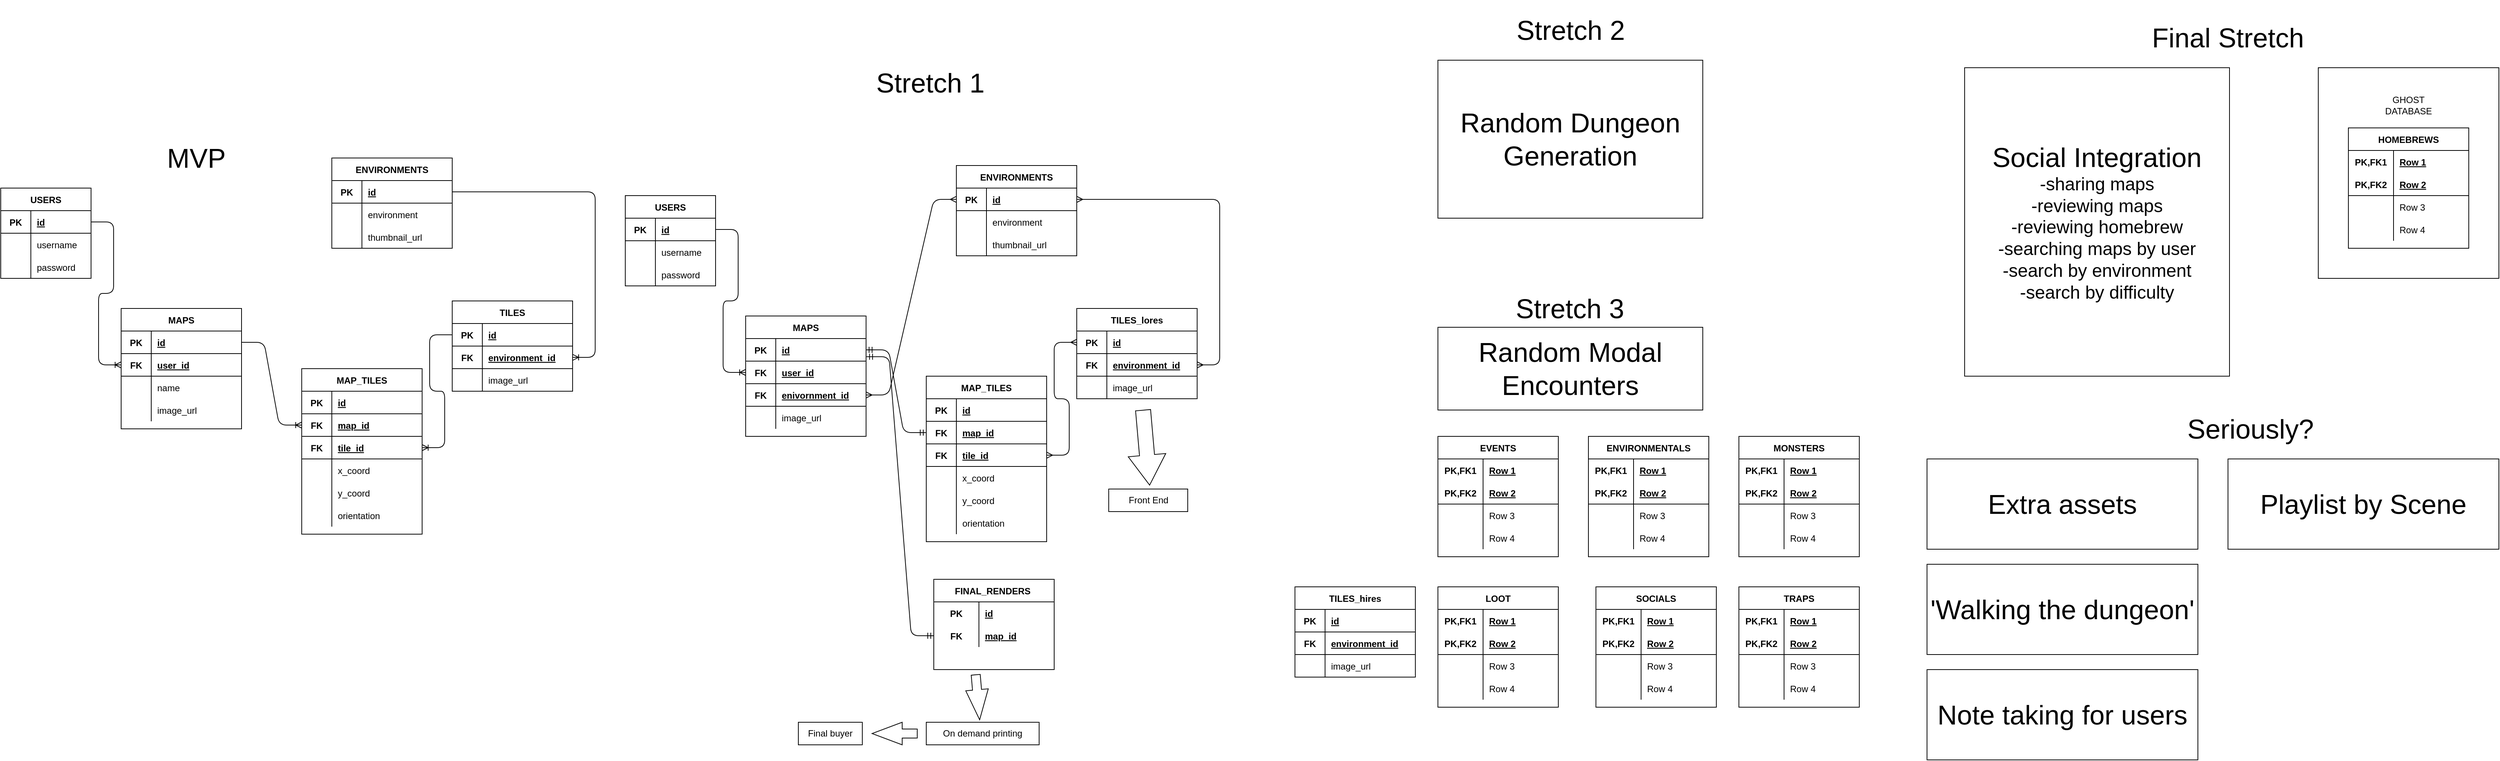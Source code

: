 <mxfile version="14.4.3" type="github">
  <diagram id="IU9k9IsCL6-yrhxB71Tl" name="Page-1">
    <mxGraphModel dx="3400" dy="2483" grid="1" gridSize="10" guides="1" tooltips="1" connect="1" arrows="1" fold="1" page="1" pageScale="1" pageWidth="850" pageHeight="1100" math="0" shadow="0">
      <root>
        <mxCell id="0" />
        <mxCell id="1" parent="0" />
        <mxCell id="Lhnc8AMze0dyRJPqVc5a-308" value="" style="rounded=0;whiteSpace=wrap;html=1;" parent="1" vertex="1">
          <mxGeometry x="3120" y="120" width="240" height="280" as="geometry" />
        </mxCell>
        <mxCell id="Lhnc8AMze0dyRJPqVc5a-11" value="USERS" style="shape=table;startSize=30;container=1;collapsible=1;childLayout=tableLayout;fixedRows=1;rowLines=0;fontStyle=1;align=center;resizeLast=1;" parent="1" vertex="1">
          <mxGeometry x="40" y="280" width="120" height="120" as="geometry" />
        </mxCell>
        <mxCell id="Lhnc8AMze0dyRJPqVc5a-15" value="" style="shape=partialRectangle;collapsible=0;dropTarget=0;pointerEvents=0;fillColor=none;top=0;left=0;bottom=1;right=0;points=[[0,0.5],[1,0.5]];portConstraint=eastwest;" parent="Lhnc8AMze0dyRJPqVc5a-11" vertex="1">
          <mxGeometry y="30" width="120" height="30" as="geometry" />
        </mxCell>
        <mxCell id="Lhnc8AMze0dyRJPqVc5a-16" value="PK" style="shape=partialRectangle;connectable=0;fillColor=none;top=0;left=0;bottom=0;right=0;fontStyle=1;overflow=hidden;" parent="Lhnc8AMze0dyRJPqVc5a-15" vertex="1">
          <mxGeometry width="40" height="30" as="geometry" />
        </mxCell>
        <mxCell id="Lhnc8AMze0dyRJPqVc5a-17" value="id" style="shape=partialRectangle;connectable=0;fillColor=none;top=0;left=0;bottom=0;right=0;align=left;spacingLeft=6;fontStyle=5;overflow=hidden;" parent="Lhnc8AMze0dyRJPqVc5a-15" vertex="1">
          <mxGeometry x="40" width="80" height="30" as="geometry" />
        </mxCell>
        <mxCell id="Lhnc8AMze0dyRJPqVc5a-18" value="" style="shape=partialRectangle;collapsible=0;dropTarget=0;pointerEvents=0;fillColor=none;top=0;left=0;bottom=0;right=0;points=[[0,0.5],[1,0.5]];portConstraint=eastwest;" parent="Lhnc8AMze0dyRJPqVc5a-11" vertex="1">
          <mxGeometry y="60" width="120" height="30" as="geometry" />
        </mxCell>
        <mxCell id="Lhnc8AMze0dyRJPqVc5a-19" value="" style="shape=partialRectangle;connectable=0;fillColor=none;top=0;left=0;bottom=0;right=0;editable=1;overflow=hidden;" parent="Lhnc8AMze0dyRJPqVc5a-18" vertex="1">
          <mxGeometry width="40" height="30" as="geometry" />
        </mxCell>
        <mxCell id="Lhnc8AMze0dyRJPqVc5a-20" value="username" style="shape=partialRectangle;connectable=0;fillColor=none;top=0;left=0;bottom=0;right=0;align=left;spacingLeft=6;overflow=hidden;" parent="Lhnc8AMze0dyRJPqVc5a-18" vertex="1">
          <mxGeometry x="40" width="80" height="30" as="geometry" />
        </mxCell>
        <mxCell id="Lhnc8AMze0dyRJPqVc5a-21" value="" style="shape=partialRectangle;collapsible=0;dropTarget=0;pointerEvents=0;fillColor=none;top=0;left=0;bottom=0;right=0;points=[[0,0.5],[1,0.5]];portConstraint=eastwest;" parent="Lhnc8AMze0dyRJPqVc5a-11" vertex="1">
          <mxGeometry y="90" width="120" height="30" as="geometry" />
        </mxCell>
        <mxCell id="Lhnc8AMze0dyRJPqVc5a-22" value="" style="shape=partialRectangle;connectable=0;fillColor=none;top=0;left=0;bottom=0;right=0;editable=1;overflow=hidden;" parent="Lhnc8AMze0dyRJPqVc5a-21" vertex="1">
          <mxGeometry width="40" height="30" as="geometry" />
        </mxCell>
        <mxCell id="Lhnc8AMze0dyRJPqVc5a-23" value="password" style="shape=partialRectangle;connectable=0;fillColor=none;top=0;left=0;bottom=0;right=0;align=left;spacingLeft=6;overflow=hidden;" parent="Lhnc8AMze0dyRJPqVc5a-21" vertex="1">
          <mxGeometry x="40" width="80" height="30" as="geometry" />
        </mxCell>
        <mxCell id="Lhnc8AMze0dyRJPqVc5a-24" value="TILES" style="shape=table;startSize=30;container=1;collapsible=1;childLayout=tableLayout;fixedRows=1;rowLines=0;fontStyle=1;align=center;resizeLast=1;" parent="1" vertex="1">
          <mxGeometry x="640" y="430" width="160" height="120" as="geometry" />
        </mxCell>
        <mxCell id="Lhnc8AMze0dyRJPqVc5a-28" value="" style="shape=partialRectangle;collapsible=0;dropTarget=0;pointerEvents=0;fillColor=none;top=0;left=0;bottom=1;right=0;points=[[0,0.5],[1,0.5]];portConstraint=eastwest;" parent="Lhnc8AMze0dyRJPqVc5a-24" vertex="1">
          <mxGeometry y="30" width="160" height="30" as="geometry" />
        </mxCell>
        <mxCell id="Lhnc8AMze0dyRJPqVc5a-29" value="PK" style="shape=partialRectangle;connectable=0;fillColor=none;top=0;left=0;bottom=0;right=0;fontStyle=1;overflow=hidden;" parent="Lhnc8AMze0dyRJPqVc5a-28" vertex="1">
          <mxGeometry width="40" height="30" as="geometry" />
        </mxCell>
        <mxCell id="Lhnc8AMze0dyRJPqVc5a-30" value="id" style="shape=partialRectangle;connectable=0;fillColor=none;top=0;left=0;bottom=0;right=0;align=left;spacingLeft=6;fontStyle=5;overflow=hidden;" parent="Lhnc8AMze0dyRJPqVc5a-28" vertex="1">
          <mxGeometry x="40" width="120" height="30" as="geometry" />
        </mxCell>
        <mxCell id="Lhnc8AMze0dyRJPqVc5a-113" value="" style="shape=partialRectangle;collapsible=0;dropTarget=0;pointerEvents=0;fillColor=none;top=0;left=0;bottom=1;right=0;points=[[0,0.5],[1,0.5]];portConstraint=eastwest;" parent="Lhnc8AMze0dyRJPqVc5a-24" vertex="1">
          <mxGeometry y="60" width="160" height="30" as="geometry" />
        </mxCell>
        <mxCell id="Lhnc8AMze0dyRJPqVc5a-114" value="FK" style="shape=partialRectangle;connectable=0;fillColor=none;top=0;left=0;bottom=0;right=0;fontStyle=1;overflow=hidden;" parent="Lhnc8AMze0dyRJPqVc5a-113" vertex="1">
          <mxGeometry width="40" height="30" as="geometry" />
        </mxCell>
        <mxCell id="Lhnc8AMze0dyRJPqVc5a-115" value="environment_id" style="shape=partialRectangle;connectable=0;fillColor=none;top=0;left=0;bottom=0;right=0;align=left;spacingLeft=6;fontStyle=5;overflow=hidden;" parent="Lhnc8AMze0dyRJPqVc5a-113" vertex="1">
          <mxGeometry x="40" width="120" height="30" as="geometry" />
        </mxCell>
        <mxCell id="Lhnc8AMze0dyRJPqVc5a-45" value="" style="shape=partialRectangle;collapsible=0;dropTarget=0;pointerEvents=0;fillColor=none;top=0;left=0;bottom=0;right=0;points=[[0,0.5],[1,0.5]];portConstraint=eastwest;" parent="Lhnc8AMze0dyRJPqVc5a-24" vertex="1">
          <mxGeometry y="90" width="160" height="30" as="geometry" />
        </mxCell>
        <mxCell id="Lhnc8AMze0dyRJPqVc5a-46" value="" style="shape=partialRectangle;connectable=0;fillColor=none;top=0;left=0;bottom=0;right=0;editable=1;overflow=hidden;" parent="Lhnc8AMze0dyRJPqVc5a-45" vertex="1">
          <mxGeometry width="40" height="30" as="geometry" />
        </mxCell>
        <mxCell id="Lhnc8AMze0dyRJPqVc5a-47" value="image_url" style="shape=partialRectangle;connectable=0;fillColor=none;top=0;left=0;bottom=0;right=0;align=left;spacingLeft=6;overflow=hidden;" parent="Lhnc8AMze0dyRJPqVc5a-45" vertex="1">
          <mxGeometry x="40" width="120" height="30" as="geometry" />
        </mxCell>
        <mxCell id="Lhnc8AMze0dyRJPqVc5a-48" value="MAPS" style="shape=table;startSize=30;container=1;collapsible=1;childLayout=tableLayout;fixedRows=1;rowLines=0;fontStyle=1;align=center;resizeLast=1;" parent="1" vertex="1">
          <mxGeometry x="200" y="440" width="160" height="160" as="geometry" />
        </mxCell>
        <mxCell id="Lhnc8AMze0dyRJPqVc5a-58" value="" style="shape=partialRectangle;collapsible=0;dropTarget=0;pointerEvents=0;fillColor=none;top=0;left=0;bottom=1;right=0;points=[[0,0.5],[1,0.5]];portConstraint=eastwest;" parent="Lhnc8AMze0dyRJPqVc5a-48" vertex="1">
          <mxGeometry y="30" width="160" height="30" as="geometry" />
        </mxCell>
        <mxCell id="Lhnc8AMze0dyRJPqVc5a-59" value="PK" style="shape=partialRectangle;connectable=0;fillColor=none;top=0;left=0;bottom=0;right=0;fontStyle=1;overflow=hidden;" parent="Lhnc8AMze0dyRJPqVc5a-58" vertex="1">
          <mxGeometry width="40" height="30" as="geometry" />
        </mxCell>
        <mxCell id="Lhnc8AMze0dyRJPqVc5a-60" value="id" style="shape=partialRectangle;connectable=0;fillColor=none;top=0;left=0;bottom=0;right=0;align=left;spacingLeft=6;fontStyle=5;overflow=hidden;" parent="Lhnc8AMze0dyRJPqVc5a-58" vertex="1">
          <mxGeometry x="40" width="120" height="30" as="geometry" />
        </mxCell>
        <mxCell id="Lhnc8AMze0dyRJPqVc5a-49" value="" style="shape=partialRectangle;collapsible=0;dropTarget=0;pointerEvents=0;fillColor=none;top=0;left=0;bottom=1;right=0;points=[[0,0.5],[1,0.5]];portConstraint=eastwest;" parent="Lhnc8AMze0dyRJPqVc5a-48" vertex="1">
          <mxGeometry y="60" width="160" height="30" as="geometry" />
        </mxCell>
        <mxCell id="Lhnc8AMze0dyRJPqVc5a-50" value="FK" style="shape=partialRectangle;connectable=0;fillColor=none;top=0;left=0;bottom=0;right=0;fontStyle=1;overflow=hidden;" parent="Lhnc8AMze0dyRJPqVc5a-49" vertex="1">
          <mxGeometry width="40" height="30" as="geometry" />
        </mxCell>
        <mxCell id="Lhnc8AMze0dyRJPqVc5a-51" value="user_id" style="shape=partialRectangle;connectable=0;fillColor=none;top=0;left=0;bottom=0;right=0;align=left;spacingLeft=6;fontStyle=5;overflow=hidden;" parent="Lhnc8AMze0dyRJPqVc5a-49" vertex="1">
          <mxGeometry x="40" width="120" height="30" as="geometry" />
        </mxCell>
        <mxCell id="Lhnc8AMze0dyRJPqVc5a-55" value="" style="shape=partialRectangle;collapsible=0;dropTarget=0;pointerEvents=0;fillColor=none;top=0;left=0;bottom=0;right=0;points=[[0,0.5],[1,0.5]];portConstraint=eastwest;" parent="Lhnc8AMze0dyRJPqVc5a-48" vertex="1">
          <mxGeometry y="90" width="160" height="30" as="geometry" />
        </mxCell>
        <mxCell id="Lhnc8AMze0dyRJPqVc5a-56" value="" style="shape=partialRectangle;connectable=0;fillColor=none;top=0;left=0;bottom=0;right=0;editable=1;overflow=hidden;" parent="Lhnc8AMze0dyRJPqVc5a-55" vertex="1">
          <mxGeometry width="40" height="30" as="geometry" />
        </mxCell>
        <mxCell id="Lhnc8AMze0dyRJPqVc5a-57" value="name" style="shape=partialRectangle;connectable=0;fillColor=none;top=0;left=0;bottom=0;right=0;align=left;spacingLeft=6;overflow=hidden;" parent="Lhnc8AMze0dyRJPqVc5a-55" vertex="1">
          <mxGeometry x="40" width="120" height="30" as="geometry" />
        </mxCell>
        <mxCell id="EyB3y9hIHUg8jdgalI6i-1" value="" style="shape=partialRectangle;collapsible=0;dropTarget=0;pointerEvents=0;fillColor=none;top=0;left=0;bottom=0;right=0;points=[[0,0.5],[1,0.5]];portConstraint=eastwest;" parent="Lhnc8AMze0dyRJPqVc5a-48" vertex="1">
          <mxGeometry y="120" width="160" height="30" as="geometry" />
        </mxCell>
        <mxCell id="EyB3y9hIHUg8jdgalI6i-2" value="" style="shape=partialRectangle;connectable=0;fillColor=none;top=0;left=0;bottom=0;right=0;editable=1;overflow=hidden;" parent="EyB3y9hIHUg8jdgalI6i-1" vertex="1">
          <mxGeometry width="40" height="30" as="geometry" />
        </mxCell>
        <mxCell id="EyB3y9hIHUg8jdgalI6i-3" value="image_url" style="shape=partialRectangle;connectable=0;fillColor=none;top=0;left=0;bottom=0;right=0;align=left;spacingLeft=6;overflow=hidden;" parent="EyB3y9hIHUg8jdgalI6i-1" vertex="1">
          <mxGeometry x="40" width="120" height="30" as="geometry" />
        </mxCell>
        <mxCell id="Lhnc8AMze0dyRJPqVc5a-61" value="MAP_TILES" style="shape=table;startSize=30;container=1;collapsible=1;childLayout=tableLayout;fixedRows=1;rowLines=0;fontStyle=1;align=center;resizeLast=1;" parent="1" vertex="1">
          <mxGeometry x="440" y="520" width="160" height="220" as="geometry" />
        </mxCell>
        <mxCell id="Lhnc8AMze0dyRJPqVc5a-62" value="" style="shape=partialRectangle;collapsible=0;dropTarget=0;pointerEvents=0;fillColor=none;top=0;left=0;bottom=1;right=0;points=[[0,0.5],[1,0.5]];portConstraint=eastwest;" parent="Lhnc8AMze0dyRJPqVc5a-61" vertex="1">
          <mxGeometry y="30" width="160" height="30" as="geometry" />
        </mxCell>
        <mxCell id="Lhnc8AMze0dyRJPqVc5a-63" value="PK" style="shape=partialRectangle;connectable=0;fillColor=none;top=0;left=0;bottom=0;right=0;fontStyle=1;overflow=hidden;" parent="Lhnc8AMze0dyRJPqVc5a-62" vertex="1">
          <mxGeometry width="40" height="30" as="geometry" />
        </mxCell>
        <mxCell id="Lhnc8AMze0dyRJPqVc5a-64" value="id" style="shape=partialRectangle;connectable=0;fillColor=none;top=0;left=0;bottom=0;right=0;align=left;spacingLeft=6;fontStyle=5;overflow=hidden;" parent="Lhnc8AMze0dyRJPqVc5a-62" vertex="1">
          <mxGeometry x="40" width="120" height="30" as="geometry" />
        </mxCell>
        <mxCell id="Lhnc8AMze0dyRJPqVc5a-65" value="" style="shape=partialRectangle;collapsible=0;dropTarget=0;pointerEvents=0;fillColor=none;top=0;left=0;bottom=1;right=0;points=[[0,0.5],[1,0.5]];portConstraint=eastwest;" parent="Lhnc8AMze0dyRJPqVc5a-61" vertex="1">
          <mxGeometry y="60" width="160" height="30" as="geometry" />
        </mxCell>
        <mxCell id="Lhnc8AMze0dyRJPqVc5a-66" value="FK" style="shape=partialRectangle;connectable=0;fillColor=none;top=0;left=0;bottom=0;right=0;fontStyle=1;overflow=hidden;" parent="Lhnc8AMze0dyRJPqVc5a-65" vertex="1">
          <mxGeometry width="40" height="30" as="geometry" />
        </mxCell>
        <mxCell id="Lhnc8AMze0dyRJPqVc5a-67" value="map_id" style="shape=partialRectangle;connectable=0;fillColor=none;top=0;left=0;bottom=0;right=0;align=left;spacingLeft=6;fontStyle=5;overflow=hidden;" parent="Lhnc8AMze0dyRJPqVc5a-65" vertex="1">
          <mxGeometry x="40" width="120" height="30" as="geometry" />
        </mxCell>
        <mxCell id="Lhnc8AMze0dyRJPqVc5a-77" value="" style="shape=partialRectangle;collapsible=0;dropTarget=0;pointerEvents=0;fillColor=none;top=0;left=0;bottom=1;right=0;points=[[0,0.5],[1,0.5]];portConstraint=eastwest;" parent="Lhnc8AMze0dyRJPqVc5a-61" vertex="1">
          <mxGeometry y="90" width="160" height="30" as="geometry" />
        </mxCell>
        <mxCell id="Lhnc8AMze0dyRJPqVc5a-78" value="FK" style="shape=partialRectangle;connectable=0;fillColor=none;top=0;left=0;bottom=0;right=0;fontStyle=1;overflow=hidden;" parent="Lhnc8AMze0dyRJPqVc5a-77" vertex="1">
          <mxGeometry width="40" height="30" as="geometry" />
        </mxCell>
        <mxCell id="Lhnc8AMze0dyRJPqVc5a-79" value="tile_id" style="shape=partialRectangle;connectable=0;fillColor=none;top=0;left=0;bottom=0;right=0;align=left;spacingLeft=6;fontStyle=5;overflow=hidden;" parent="Lhnc8AMze0dyRJPqVc5a-77" vertex="1">
          <mxGeometry x="40" width="120" height="30" as="geometry" />
        </mxCell>
        <mxCell id="Lhnc8AMze0dyRJPqVc5a-68" value="" style="shape=partialRectangle;collapsible=0;dropTarget=0;pointerEvents=0;fillColor=none;top=0;left=0;bottom=0;right=0;points=[[0,0.5],[1,0.5]];portConstraint=eastwest;" parent="Lhnc8AMze0dyRJPqVc5a-61" vertex="1">
          <mxGeometry y="120" width="160" height="30" as="geometry" />
        </mxCell>
        <mxCell id="Lhnc8AMze0dyRJPqVc5a-69" value="" style="shape=partialRectangle;connectable=0;fillColor=none;top=0;left=0;bottom=0;right=0;editable=1;overflow=hidden;" parent="Lhnc8AMze0dyRJPqVc5a-68" vertex="1">
          <mxGeometry width="40" height="30" as="geometry" />
        </mxCell>
        <mxCell id="Lhnc8AMze0dyRJPqVc5a-70" value="x_coord" style="shape=partialRectangle;connectable=0;fillColor=none;top=0;left=0;bottom=0;right=0;align=left;spacingLeft=6;overflow=hidden;" parent="Lhnc8AMze0dyRJPqVc5a-68" vertex="1">
          <mxGeometry x="40" width="120" height="30" as="geometry" />
        </mxCell>
        <mxCell id="Lhnc8AMze0dyRJPqVc5a-71" value="" style="shape=partialRectangle;collapsible=0;dropTarget=0;pointerEvents=0;fillColor=none;top=0;left=0;bottom=0;right=0;points=[[0,0.5],[1,0.5]];portConstraint=eastwest;" parent="Lhnc8AMze0dyRJPqVc5a-61" vertex="1">
          <mxGeometry y="150" width="160" height="30" as="geometry" />
        </mxCell>
        <mxCell id="Lhnc8AMze0dyRJPqVc5a-72" value="" style="shape=partialRectangle;connectable=0;fillColor=none;top=0;left=0;bottom=0;right=0;editable=1;overflow=hidden;" parent="Lhnc8AMze0dyRJPqVc5a-71" vertex="1">
          <mxGeometry width="40" height="30" as="geometry" />
        </mxCell>
        <mxCell id="Lhnc8AMze0dyRJPqVc5a-73" value="y_coord" style="shape=partialRectangle;connectable=0;fillColor=none;top=0;left=0;bottom=0;right=0;align=left;spacingLeft=6;overflow=hidden;" parent="Lhnc8AMze0dyRJPqVc5a-71" vertex="1">
          <mxGeometry x="40" width="120" height="30" as="geometry" />
        </mxCell>
        <mxCell id="Lhnc8AMze0dyRJPqVc5a-80" value="" style="shape=partialRectangle;collapsible=0;dropTarget=0;pointerEvents=0;fillColor=none;top=0;left=0;bottom=0;right=0;points=[[0,0.5],[1,0.5]];portConstraint=eastwest;" parent="Lhnc8AMze0dyRJPqVc5a-61" vertex="1">
          <mxGeometry y="180" width="160" height="30" as="geometry" />
        </mxCell>
        <mxCell id="Lhnc8AMze0dyRJPqVc5a-81" value="" style="shape=partialRectangle;connectable=0;fillColor=none;top=0;left=0;bottom=0;right=0;editable=1;overflow=hidden;" parent="Lhnc8AMze0dyRJPqVc5a-80" vertex="1">
          <mxGeometry width="40" height="30" as="geometry" />
        </mxCell>
        <mxCell id="Lhnc8AMze0dyRJPqVc5a-82" value="orientation" style="shape=partialRectangle;connectable=0;fillColor=none;top=0;left=0;bottom=0;right=0;align=left;spacingLeft=6;overflow=hidden;" parent="Lhnc8AMze0dyRJPqVc5a-80" vertex="1">
          <mxGeometry x="40" width="120" height="30" as="geometry" />
        </mxCell>
        <mxCell id="Lhnc8AMze0dyRJPqVc5a-86" value="" style="edgeStyle=entityRelationEdgeStyle;fontSize=12;html=1;endArrow=ERoneToMany;" parent="1" source="Lhnc8AMze0dyRJPqVc5a-15" edge="1">
          <mxGeometry width="100" height="100" relative="1" as="geometry">
            <mxPoint x="130" y="320" as="sourcePoint" />
            <mxPoint x="200" y="515" as="targetPoint" />
          </mxGeometry>
        </mxCell>
        <mxCell id="Lhnc8AMze0dyRJPqVc5a-89" value="&lt;font style=&quot;font-size: 36px&quot;&gt;MVP&lt;/font&gt;" style="text;html=1;strokeColor=none;fillColor=none;align=center;verticalAlign=middle;whiteSpace=wrap;rounded=0;" parent="1" vertex="1">
          <mxGeometry x="240" y="200" width="120" height="80" as="geometry" />
        </mxCell>
        <mxCell id="Lhnc8AMze0dyRJPqVc5a-94" value="ENVIRONMENTS" style="shape=table;startSize=30;container=1;collapsible=1;childLayout=tableLayout;fixedRows=1;rowLines=0;fontStyle=1;align=center;resizeLast=1;" parent="1" vertex="1">
          <mxGeometry x="480" y="240" width="160" height="120" as="geometry" />
        </mxCell>
        <mxCell id="Lhnc8AMze0dyRJPqVc5a-95" value="" style="shape=partialRectangle;collapsible=0;dropTarget=0;pointerEvents=0;fillColor=none;top=0;left=0;bottom=1;right=0;points=[[0,0.5],[1,0.5]];portConstraint=eastwest;" parent="Lhnc8AMze0dyRJPqVc5a-94" vertex="1">
          <mxGeometry y="30" width="160" height="30" as="geometry" />
        </mxCell>
        <mxCell id="Lhnc8AMze0dyRJPqVc5a-96" value="PK" style="shape=partialRectangle;connectable=0;fillColor=none;top=0;left=0;bottom=0;right=0;fontStyle=1;overflow=hidden;" parent="Lhnc8AMze0dyRJPqVc5a-95" vertex="1">
          <mxGeometry width="40" height="30" as="geometry" />
        </mxCell>
        <mxCell id="Lhnc8AMze0dyRJPqVc5a-97" value="id" style="shape=partialRectangle;connectable=0;fillColor=none;top=0;left=0;bottom=0;right=0;align=left;spacingLeft=6;fontStyle=5;overflow=hidden;" parent="Lhnc8AMze0dyRJPqVc5a-95" vertex="1">
          <mxGeometry x="40" width="120" height="30" as="geometry" />
        </mxCell>
        <mxCell id="Lhnc8AMze0dyRJPqVc5a-101" value="" style="shape=partialRectangle;collapsible=0;dropTarget=0;pointerEvents=0;fillColor=none;top=0;left=0;bottom=0;right=0;points=[[0,0.5],[1,0.5]];portConstraint=eastwest;" parent="Lhnc8AMze0dyRJPqVc5a-94" vertex="1">
          <mxGeometry y="60" width="160" height="30" as="geometry" />
        </mxCell>
        <mxCell id="Lhnc8AMze0dyRJPqVc5a-102" value="" style="shape=partialRectangle;connectable=0;fillColor=none;top=0;left=0;bottom=0;right=0;editable=1;overflow=hidden;" parent="Lhnc8AMze0dyRJPqVc5a-101" vertex="1">
          <mxGeometry width="40" height="30" as="geometry" />
        </mxCell>
        <mxCell id="Lhnc8AMze0dyRJPqVc5a-103" value="environment" style="shape=partialRectangle;connectable=0;fillColor=none;top=0;left=0;bottom=0;right=0;align=left;spacingLeft=6;overflow=hidden;" parent="Lhnc8AMze0dyRJPqVc5a-101" vertex="1">
          <mxGeometry x="40" width="120" height="30" as="geometry" />
        </mxCell>
        <mxCell id="Lhnc8AMze0dyRJPqVc5a-118" value="" style="shape=partialRectangle;collapsible=0;dropTarget=0;pointerEvents=0;fillColor=none;top=0;left=0;bottom=0;right=0;points=[[0,0.5],[1,0.5]];portConstraint=eastwest;" parent="Lhnc8AMze0dyRJPqVc5a-94" vertex="1">
          <mxGeometry y="90" width="160" height="30" as="geometry" />
        </mxCell>
        <mxCell id="Lhnc8AMze0dyRJPqVc5a-119" value="" style="shape=partialRectangle;connectable=0;fillColor=none;top=0;left=0;bottom=0;right=0;editable=1;overflow=hidden;" parent="Lhnc8AMze0dyRJPqVc5a-118" vertex="1">
          <mxGeometry width="40" height="30" as="geometry" />
        </mxCell>
        <mxCell id="Lhnc8AMze0dyRJPqVc5a-120" value="thumbnail_url" style="shape=partialRectangle;connectable=0;fillColor=none;top=0;left=0;bottom=0;right=0;align=left;spacingLeft=6;overflow=hidden;" parent="Lhnc8AMze0dyRJPqVc5a-118" vertex="1">
          <mxGeometry x="40" width="120" height="30" as="geometry" />
        </mxCell>
        <mxCell id="Lhnc8AMze0dyRJPqVc5a-121" value="MONSTERS" style="shape=table;startSize=30;container=1;collapsible=1;childLayout=tableLayout;fixedRows=1;rowLines=0;fontStyle=1;align=center;resizeLast=1;" parent="1" vertex="1">
          <mxGeometry x="2350" y="610" width="160" height="160" as="geometry" />
        </mxCell>
        <mxCell id="Lhnc8AMze0dyRJPqVc5a-122" value="" style="shape=partialRectangle;collapsible=0;dropTarget=0;pointerEvents=0;fillColor=none;top=0;left=0;bottom=0;right=0;points=[[0,0.5],[1,0.5]];portConstraint=eastwest;" parent="Lhnc8AMze0dyRJPqVc5a-121" vertex="1">
          <mxGeometry y="30" width="160" height="30" as="geometry" />
        </mxCell>
        <mxCell id="Lhnc8AMze0dyRJPqVc5a-123" value="PK,FK1" style="shape=partialRectangle;connectable=0;fillColor=none;top=0;left=0;bottom=0;right=0;fontStyle=1;overflow=hidden;" parent="Lhnc8AMze0dyRJPqVc5a-122" vertex="1">
          <mxGeometry width="60" height="30" as="geometry" />
        </mxCell>
        <mxCell id="Lhnc8AMze0dyRJPqVc5a-124" value="Row 1" style="shape=partialRectangle;connectable=0;fillColor=none;top=0;left=0;bottom=0;right=0;align=left;spacingLeft=6;fontStyle=5;overflow=hidden;" parent="Lhnc8AMze0dyRJPqVc5a-122" vertex="1">
          <mxGeometry x="60" width="100" height="30" as="geometry" />
        </mxCell>
        <mxCell id="Lhnc8AMze0dyRJPqVc5a-125" value="" style="shape=partialRectangle;collapsible=0;dropTarget=0;pointerEvents=0;fillColor=none;top=0;left=0;bottom=1;right=0;points=[[0,0.5],[1,0.5]];portConstraint=eastwest;" parent="Lhnc8AMze0dyRJPqVc5a-121" vertex="1">
          <mxGeometry y="60" width="160" height="30" as="geometry" />
        </mxCell>
        <mxCell id="Lhnc8AMze0dyRJPqVc5a-126" value="PK,FK2" style="shape=partialRectangle;connectable=0;fillColor=none;top=0;left=0;bottom=0;right=0;fontStyle=1;overflow=hidden;" parent="Lhnc8AMze0dyRJPqVc5a-125" vertex="1">
          <mxGeometry width="60" height="30" as="geometry" />
        </mxCell>
        <mxCell id="Lhnc8AMze0dyRJPqVc5a-127" value="Row 2" style="shape=partialRectangle;connectable=0;fillColor=none;top=0;left=0;bottom=0;right=0;align=left;spacingLeft=6;fontStyle=5;overflow=hidden;" parent="Lhnc8AMze0dyRJPqVc5a-125" vertex="1">
          <mxGeometry x="60" width="100" height="30" as="geometry" />
        </mxCell>
        <mxCell id="Lhnc8AMze0dyRJPqVc5a-128" value="" style="shape=partialRectangle;collapsible=0;dropTarget=0;pointerEvents=0;fillColor=none;top=0;left=0;bottom=0;right=0;points=[[0,0.5],[1,0.5]];portConstraint=eastwest;" parent="Lhnc8AMze0dyRJPqVc5a-121" vertex="1">
          <mxGeometry y="90" width="160" height="30" as="geometry" />
        </mxCell>
        <mxCell id="Lhnc8AMze0dyRJPqVc5a-129" value="" style="shape=partialRectangle;connectable=0;fillColor=none;top=0;left=0;bottom=0;right=0;editable=1;overflow=hidden;" parent="Lhnc8AMze0dyRJPqVc5a-128" vertex="1">
          <mxGeometry width="60" height="30" as="geometry" />
        </mxCell>
        <mxCell id="Lhnc8AMze0dyRJPqVc5a-130" value="Row 3" style="shape=partialRectangle;connectable=0;fillColor=none;top=0;left=0;bottom=0;right=0;align=left;spacingLeft=6;overflow=hidden;" parent="Lhnc8AMze0dyRJPqVc5a-128" vertex="1">
          <mxGeometry x="60" width="100" height="30" as="geometry" />
        </mxCell>
        <mxCell id="Lhnc8AMze0dyRJPqVc5a-131" value="" style="shape=partialRectangle;collapsible=0;dropTarget=0;pointerEvents=0;fillColor=none;top=0;left=0;bottom=0;right=0;points=[[0,0.5],[1,0.5]];portConstraint=eastwest;" parent="Lhnc8AMze0dyRJPqVc5a-121" vertex="1">
          <mxGeometry y="120" width="160" height="30" as="geometry" />
        </mxCell>
        <mxCell id="Lhnc8AMze0dyRJPqVc5a-132" value="" style="shape=partialRectangle;connectable=0;fillColor=none;top=0;left=0;bottom=0;right=0;editable=1;overflow=hidden;" parent="Lhnc8AMze0dyRJPqVc5a-131" vertex="1">
          <mxGeometry width="60" height="30" as="geometry" />
        </mxCell>
        <mxCell id="Lhnc8AMze0dyRJPqVc5a-133" value="Row 4" style="shape=partialRectangle;connectable=0;fillColor=none;top=0;left=0;bottom=0;right=0;align=left;spacingLeft=6;overflow=hidden;" parent="Lhnc8AMze0dyRJPqVc5a-131" vertex="1">
          <mxGeometry x="60" width="100" height="30" as="geometry" />
        </mxCell>
        <mxCell id="Lhnc8AMze0dyRJPqVc5a-134" value="&lt;font style=&quot;font-size: 36px&quot;&gt;Stretch 1&lt;/font&gt;" style="text;html=1;strokeColor=none;fillColor=none;align=center;verticalAlign=middle;whiteSpace=wrap;rounded=0;" parent="1" vertex="1">
          <mxGeometry x="1198" y="100" width="155" height="80" as="geometry" />
        </mxCell>
        <mxCell id="Lhnc8AMze0dyRJPqVc5a-135" value="USERS" style="shape=table;startSize=30;container=1;collapsible=1;childLayout=tableLayout;fixedRows=1;rowLines=0;fontStyle=1;align=center;resizeLast=1;" parent="1" vertex="1">
          <mxGeometry x="870" y="290" width="120" height="120" as="geometry" />
        </mxCell>
        <mxCell id="Lhnc8AMze0dyRJPqVc5a-136" value="" style="shape=partialRectangle;collapsible=0;dropTarget=0;pointerEvents=0;fillColor=none;top=0;left=0;bottom=1;right=0;points=[[0,0.5],[1,0.5]];portConstraint=eastwest;" parent="Lhnc8AMze0dyRJPqVc5a-135" vertex="1">
          <mxGeometry y="30" width="120" height="30" as="geometry" />
        </mxCell>
        <mxCell id="Lhnc8AMze0dyRJPqVc5a-137" value="PK" style="shape=partialRectangle;connectable=0;fillColor=none;top=0;left=0;bottom=0;right=0;fontStyle=1;overflow=hidden;" parent="Lhnc8AMze0dyRJPqVc5a-136" vertex="1">
          <mxGeometry width="40" height="30" as="geometry" />
        </mxCell>
        <mxCell id="Lhnc8AMze0dyRJPqVc5a-138" value="id" style="shape=partialRectangle;connectable=0;fillColor=none;top=0;left=0;bottom=0;right=0;align=left;spacingLeft=6;fontStyle=5;overflow=hidden;" parent="Lhnc8AMze0dyRJPqVc5a-136" vertex="1">
          <mxGeometry x="40" width="80" height="30" as="geometry" />
        </mxCell>
        <mxCell id="Lhnc8AMze0dyRJPqVc5a-139" value="" style="shape=partialRectangle;collapsible=0;dropTarget=0;pointerEvents=0;fillColor=none;top=0;left=0;bottom=0;right=0;points=[[0,0.5],[1,0.5]];portConstraint=eastwest;" parent="Lhnc8AMze0dyRJPqVc5a-135" vertex="1">
          <mxGeometry y="60" width="120" height="30" as="geometry" />
        </mxCell>
        <mxCell id="Lhnc8AMze0dyRJPqVc5a-140" value="" style="shape=partialRectangle;connectable=0;fillColor=none;top=0;left=0;bottom=0;right=0;editable=1;overflow=hidden;" parent="Lhnc8AMze0dyRJPqVc5a-139" vertex="1">
          <mxGeometry width="40" height="30" as="geometry" />
        </mxCell>
        <mxCell id="Lhnc8AMze0dyRJPqVc5a-141" value="username" style="shape=partialRectangle;connectable=0;fillColor=none;top=0;left=0;bottom=0;right=0;align=left;spacingLeft=6;overflow=hidden;" parent="Lhnc8AMze0dyRJPqVc5a-139" vertex="1">
          <mxGeometry x="40" width="80" height="30" as="geometry" />
        </mxCell>
        <mxCell id="Lhnc8AMze0dyRJPqVc5a-142" value="" style="shape=partialRectangle;collapsible=0;dropTarget=0;pointerEvents=0;fillColor=none;top=0;left=0;bottom=0;right=0;points=[[0,0.5],[1,0.5]];portConstraint=eastwest;" parent="Lhnc8AMze0dyRJPqVc5a-135" vertex="1">
          <mxGeometry y="90" width="120" height="30" as="geometry" />
        </mxCell>
        <mxCell id="Lhnc8AMze0dyRJPqVc5a-143" value="" style="shape=partialRectangle;connectable=0;fillColor=none;top=0;left=0;bottom=0;right=0;editable=1;overflow=hidden;" parent="Lhnc8AMze0dyRJPqVc5a-142" vertex="1">
          <mxGeometry width="40" height="30" as="geometry" />
        </mxCell>
        <mxCell id="Lhnc8AMze0dyRJPqVc5a-144" value="password" style="shape=partialRectangle;connectable=0;fillColor=none;top=0;left=0;bottom=0;right=0;align=left;spacingLeft=6;overflow=hidden;" parent="Lhnc8AMze0dyRJPqVc5a-142" vertex="1">
          <mxGeometry x="40" width="80" height="30" as="geometry" />
        </mxCell>
        <mxCell id="Lhnc8AMze0dyRJPqVc5a-145" value="TILES_lores" style="shape=table;startSize=30;container=1;collapsible=1;childLayout=tableLayout;fixedRows=1;rowLines=0;fontStyle=1;align=center;resizeLast=1;" parent="1" vertex="1">
          <mxGeometry x="1470" y="440" width="160" height="120" as="geometry" />
        </mxCell>
        <mxCell id="Lhnc8AMze0dyRJPqVc5a-146" value="" style="shape=partialRectangle;collapsible=0;dropTarget=0;pointerEvents=0;fillColor=none;top=0;left=0;bottom=1;right=0;points=[[0,0.5],[1,0.5]];portConstraint=eastwest;" parent="Lhnc8AMze0dyRJPqVc5a-145" vertex="1">
          <mxGeometry y="30" width="160" height="30" as="geometry" />
        </mxCell>
        <mxCell id="Lhnc8AMze0dyRJPqVc5a-147" value="PK" style="shape=partialRectangle;connectable=0;fillColor=none;top=0;left=0;bottom=0;right=0;fontStyle=1;overflow=hidden;" parent="Lhnc8AMze0dyRJPqVc5a-146" vertex="1">
          <mxGeometry width="40" height="30" as="geometry" />
        </mxCell>
        <mxCell id="Lhnc8AMze0dyRJPqVc5a-148" value="id" style="shape=partialRectangle;connectable=0;fillColor=none;top=0;left=0;bottom=0;right=0;align=left;spacingLeft=6;fontStyle=5;overflow=hidden;" parent="Lhnc8AMze0dyRJPqVc5a-146" vertex="1">
          <mxGeometry x="40" width="120" height="30" as="geometry" />
        </mxCell>
        <mxCell id="Lhnc8AMze0dyRJPqVc5a-149" value="" style="shape=partialRectangle;collapsible=0;dropTarget=0;pointerEvents=0;fillColor=none;top=0;left=0;bottom=1;right=0;points=[[0,0.5],[1,0.5]];portConstraint=eastwest;" parent="Lhnc8AMze0dyRJPqVc5a-145" vertex="1">
          <mxGeometry y="60" width="160" height="30" as="geometry" />
        </mxCell>
        <mxCell id="Lhnc8AMze0dyRJPqVc5a-150" value="FK" style="shape=partialRectangle;connectable=0;fillColor=none;top=0;left=0;bottom=0;right=0;fontStyle=1;overflow=hidden;" parent="Lhnc8AMze0dyRJPqVc5a-149" vertex="1">
          <mxGeometry width="40" height="30" as="geometry" />
        </mxCell>
        <mxCell id="Lhnc8AMze0dyRJPqVc5a-151" value="environment_id" style="shape=partialRectangle;connectable=0;fillColor=none;top=0;left=0;bottom=0;right=0;align=left;spacingLeft=6;fontStyle=5;overflow=hidden;" parent="Lhnc8AMze0dyRJPqVc5a-149" vertex="1">
          <mxGeometry x="40" width="120" height="30" as="geometry" />
        </mxCell>
        <mxCell id="Lhnc8AMze0dyRJPqVc5a-152" value="" style="shape=partialRectangle;collapsible=0;dropTarget=0;pointerEvents=0;fillColor=none;top=0;left=0;bottom=0;right=0;points=[[0,0.5],[1,0.5]];portConstraint=eastwest;" parent="Lhnc8AMze0dyRJPqVc5a-145" vertex="1">
          <mxGeometry y="90" width="160" height="30" as="geometry" />
        </mxCell>
        <mxCell id="Lhnc8AMze0dyRJPqVc5a-153" value="" style="shape=partialRectangle;connectable=0;fillColor=none;top=0;left=0;bottom=0;right=0;editable=1;overflow=hidden;" parent="Lhnc8AMze0dyRJPqVc5a-152" vertex="1">
          <mxGeometry width="40" height="30" as="geometry" />
        </mxCell>
        <mxCell id="Lhnc8AMze0dyRJPqVc5a-154" value="image_url" style="shape=partialRectangle;connectable=0;fillColor=none;top=0;left=0;bottom=0;right=0;align=left;spacingLeft=6;overflow=hidden;" parent="Lhnc8AMze0dyRJPqVc5a-152" vertex="1">
          <mxGeometry x="40" width="120" height="30" as="geometry" />
        </mxCell>
        <mxCell id="Lhnc8AMze0dyRJPqVc5a-155" value="MAPS" style="shape=table;startSize=30;container=1;collapsible=1;childLayout=tableLayout;fixedRows=1;rowLines=0;fontStyle=1;align=center;resizeLast=1;" parent="1" vertex="1">
          <mxGeometry x="1030" y="450" width="160" height="160" as="geometry" />
        </mxCell>
        <mxCell id="Lhnc8AMze0dyRJPqVc5a-156" value="" style="shape=partialRectangle;collapsible=0;dropTarget=0;pointerEvents=0;fillColor=none;top=0;left=0;bottom=1;right=0;points=[[0,0.5],[1,0.5]];portConstraint=eastwest;" parent="Lhnc8AMze0dyRJPqVc5a-155" vertex="1">
          <mxGeometry y="30" width="160" height="30" as="geometry" />
        </mxCell>
        <mxCell id="Lhnc8AMze0dyRJPqVc5a-157" value="PK" style="shape=partialRectangle;connectable=0;fillColor=none;top=0;left=0;bottom=0;right=0;fontStyle=1;overflow=hidden;" parent="Lhnc8AMze0dyRJPqVc5a-156" vertex="1">
          <mxGeometry width="40" height="30" as="geometry" />
        </mxCell>
        <mxCell id="Lhnc8AMze0dyRJPqVc5a-158" value="id" style="shape=partialRectangle;connectable=0;fillColor=none;top=0;left=0;bottom=0;right=0;align=left;spacingLeft=6;fontStyle=5;overflow=hidden;" parent="Lhnc8AMze0dyRJPqVc5a-156" vertex="1">
          <mxGeometry x="40" width="120" height="30" as="geometry" />
        </mxCell>
        <mxCell id="Lhnc8AMze0dyRJPqVc5a-159" value="" style="shape=partialRectangle;collapsible=0;dropTarget=0;pointerEvents=0;fillColor=none;top=0;left=0;bottom=1;right=0;points=[[0,0.5],[1,0.5]];portConstraint=eastwest;" parent="Lhnc8AMze0dyRJPqVc5a-155" vertex="1">
          <mxGeometry y="60" width="160" height="30" as="geometry" />
        </mxCell>
        <mxCell id="Lhnc8AMze0dyRJPqVc5a-160" value="FK" style="shape=partialRectangle;connectable=0;fillColor=none;top=0;left=0;bottom=0;right=0;fontStyle=1;overflow=hidden;" parent="Lhnc8AMze0dyRJPqVc5a-159" vertex="1">
          <mxGeometry width="40" height="30" as="geometry" />
        </mxCell>
        <mxCell id="Lhnc8AMze0dyRJPqVc5a-161" value="user_id" style="shape=partialRectangle;connectable=0;fillColor=none;top=0;left=0;bottom=0;right=0;align=left;spacingLeft=6;fontStyle=5;overflow=hidden;" parent="Lhnc8AMze0dyRJPqVc5a-159" vertex="1">
          <mxGeometry x="40" width="120" height="30" as="geometry" />
        </mxCell>
        <mxCell id="Lhnc8AMze0dyRJPqVc5a-162" value="" style="shape=partialRectangle;collapsible=0;dropTarget=0;pointerEvents=0;fillColor=none;top=0;left=0;bottom=1;right=0;points=[[0,0.5],[1,0.5]];portConstraint=eastwest;" parent="Lhnc8AMze0dyRJPqVc5a-155" vertex="1">
          <mxGeometry y="90" width="160" height="30" as="geometry" />
        </mxCell>
        <mxCell id="Lhnc8AMze0dyRJPqVc5a-163" value="FK" style="shape=partialRectangle;connectable=0;fillColor=none;top=0;left=0;bottom=0;right=0;fontStyle=1;overflow=hidden;" parent="Lhnc8AMze0dyRJPqVc5a-162" vertex="1">
          <mxGeometry width="40" height="30" as="geometry" />
        </mxCell>
        <mxCell id="Lhnc8AMze0dyRJPqVc5a-164" value="enivornment_id" style="shape=partialRectangle;connectable=0;fillColor=none;top=0;left=0;bottom=0;right=0;align=left;spacingLeft=6;fontStyle=5;overflow=hidden;" parent="Lhnc8AMze0dyRJPqVc5a-162" vertex="1">
          <mxGeometry x="40" width="120" height="30" as="geometry" />
        </mxCell>
        <mxCell id="Lhnc8AMze0dyRJPqVc5a-165" value="" style="shape=partialRectangle;collapsible=0;dropTarget=0;pointerEvents=0;fillColor=none;top=0;left=0;bottom=0;right=0;points=[[0,0.5],[1,0.5]];portConstraint=eastwest;" parent="Lhnc8AMze0dyRJPqVc5a-155" vertex="1">
          <mxGeometry y="120" width="160" height="30" as="geometry" />
        </mxCell>
        <mxCell id="Lhnc8AMze0dyRJPqVc5a-166" value="" style="shape=partialRectangle;connectable=0;fillColor=none;top=0;left=0;bottom=0;right=0;editable=1;overflow=hidden;" parent="Lhnc8AMze0dyRJPqVc5a-165" vertex="1">
          <mxGeometry width="40" height="30" as="geometry" />
        </mxCell>
        <mxCell id="Lhnc8AMze0dyRJPqVc5a-167" value="image_url" style="shape=partialRectangle;connectable=0;fillColor=none;top=0;left=0;bottom=0;right=0;align=left;spacingLeft=6;overflow=hidden;" parent="Lhnc8AMze0dyRJPqVc5a-165" vertex="1">
          <mxGeometry x="40" width="120" height="30" as="geometry" />
        </mxCell>
        <mxCell id="Lhnc8AMze0dyRJPqVc5a-168" value="MAP_TILES" style="shape=table;startSize=30;container=1;collapsible=1;childLayout=tableLayout;fixedRows=1;rowLines=0;fontStyle=1;align=center;resizeLast=1;" parent="1" vertex="1">
          <mxGeometry x="1270" y="530" width="160" height="220" as="geometry" />
        </mxCell>
        <mxCell id="Lhnc8AMze0dyRJPqVc5a-169" value="" style="shape=partialRectangle;collapsible=0;dropTarget=0;pointerEvents=0;fillColor=none;top=0;left=0;bottom=1;right=0;points=[[0,0.5],[1,0.5]];portConstraint=eastwest;" parent="Lhnc8AMze0dyRJPqVc5a-168" vertex="1">
          <mxGeometry y="30" width="160" height="30" as="geometry" />
        </mxCell>
        <mxCell id="Lhnc8AMze0dyRJPqVc5a-170" value="PK" style="shape=partialRectangle;connectable=0;fillColor=none;top=0;left=0;bottom=0;right=0;fontStyle=1;overflow=hidden;" parent="Lhnc8AMze0dyRJPqVc5a-169" vertex="1">
          <mxGeometry width="40" height="30" as="geometry" />
        </mxCell>
        <mxCell id="Lhnc8AMze0dyRJPqVc5a-171" value="id" style="shape=partialRectangle;connectable=0;fillColor=none;top=0;left=0;bottom=0;right=0;align=left;spacingLeft=6;fontStyle=5;overflow=hidden;" parent="Lhnc8AMze0dyRJPqVc5a-169" vertex="1">
          <mxGeometry x="40" width="120" height="30" as="geometry" />
        </mxCell>
        <mxCell id="Lhnc8AMze0dyRJPqVc5a-172" value="" style="shape=partialRectangle;collapsible=0;dropTarget=0;pointerEvents=0;fillColor=none;top=0;left=0;bottom=1;right=0;points=[[0,0.5],[1,0.5]];portConstraint=eastwest;" parent="Lhnc8AMze0dyRJPqVc5a-168" vertex="1">
          <mxGeometry y="60" width="160" height="30" as="geometry" />
        </mxCell>
        <mxCell id="Lhnc8AMze0dyRJPqVc5a-173" value="FK" style="shape=partialRectangle;connectable=0;fillColor=none;top=0;left=0;bottom=0;right=0;fontStyle=1;overflow=hidden;" parent="Lhnc8AMze0dyRJPqVc5a-172" vertex="1">
          <mxGeometry width="40" height="30" as="geometry" />
        </mxCell>
        <mxCell id="Lhnc8AMze0dyRJPqVc5a-174" value="map_id" style="shape=partialRectangle;connectable=0;fillColor=none;top=0;left=0;bottom=0;right=0;align=left;spacingLeft=6;fontStyle=5;overflow=hidden;" parent="Lhnc8AMze0dyRJPqVc5a-172" vertex="1">
          <mxGeometry x="40" width="120" height="30" as="geometry" />
        </mxCell>
        <mxCell id="Lhnc8AMze0dyRJPqVc5a-175" value="" style="shape=partialRectangle;collapsible=0;dropTarget=0;pointerEvents=0;fillColor=none;top=0;left=0;bottom=1;right=0;points=[[0,0.5],[1,0.5]];portConstraint=eastwest;" parent="Lhnc8AMze0dyRJPqVc5a-168" vertex="1">
          <mxGeometry y="90" width="160" height="30" as="geometry" />
        </mxCell>
        <mxCell id="Lhnc8AMze0dyRJPqVc5a-176" value="FK" style="shape=partialRectangle;connectable=0;fillColor=none;top=0;left=0;bottom=0;right=0;fontStyle=1;overflow=hidden;" parent="Lhnc8AMze0dyRJPqVc5a-175" vertex="1">
          <mxGeometry width="40" height="30" as="geometry" />
        </mxCell>
        <mxCell id="Lhnc8AMze0dyRJPqVc5a-177" value="tile_id" style="shape=partialRectangle;connectable=0;fillColor=none;top=0;left=0;bottom=0;right=0;align=left;spacingLeft=6;fontStyle=5;overflow=hidden;" parent="Lhnc8AMze0dyRJPqVc5a-175" vertex="1">
          <mxGeometry x="40" width="120" height="30" as="geometry" />
        </mxCell>
        <mxCell id="Lhnc8AMze0dyRJPqVc5a-178" value="" style="shape=partialRectangle;collapsible=0;dropTarget=0;pointerEvents=0;fillColor=none;top=0;left=0;bottom=0;right=0;points=[[0,0.5],[1,0.5]];portConstraint=eastwest;" parent="Lhnc8AMze0dyRJPqVc5a-168" vertex="1">
          <mxGeometry y="120" width="160" height="30" as="geometry" />
        </mxCell>
        <mxCell id="Lhnc8AMze0dyRJPqVc5a-179" value="" style="shape=partialRectangle;connectable=0;fillColor=none;top=0;left=0;bottom=0;right=0;editable=1;overflow=hidden;" parent="Lhnc8AMze0dyRJPqVc5a-178" vertex="1">
          <mxGeometry width="40" height="30" as="geometry" />
        </mxCell>
        <mxCell id="Lhnc8AMze0dyRJPqVc5a-180" value="x_coord" style="shape=partialRectangle;connectable=0;fillColor=none;top=0;left=0;bottom=0;right=0;align=left;spacingLeft=6;overflow=hidden;" parent="Lhnc8AMze0dyRJPqVc5a-178" vertex="1">
          <mxGeometry x="40" width="120" height="30" as="geometry" />
        </mxCell>
        <mxCell id="Lhnc8AMze0dyRJPqVc5a-181" value="" style="shape=partialRectangle;collapsible=0;dropTarget=0;pointerEvents=0;fillColor=none;top=0;left=0;bottom=0;right=0;points=[[0,0.5],[1,0.5]];portConstraint=eastwest;" parent="Lhnc8AMze0dyRJPqVc5a-168" vertex="1">
          <mxGeometry y="150" width="160" height="30" as="geometry" />
        </mxCell>
        <mxCell id="Lhnc8AMze0dyRJPqVc5a-182" value="" style="shape=partialRectangle;connectable=0;fillColor=none;top=0;left=0;bottom=0;right=0;editable=1;overflow=hidden;" parent="Lhnc8AMze0dyRJPqVc5a-181" vertex="1">
          <mxGeometry width="40" height="30" as="geometry" />
        </mxCell>
        <mxCell id="Lhnc8AMze0dyRJPqVc5a-183" value="y_coord" style="shape=partialRectangle;connectable=0;fillColor=none;top=0;left=0;bottom=0;right=0;align=left;spacingLeft=6;overflow=hidden;" parent="Lhnc8AMze0dyRJPqVc5a-181" vertex="1">
          <mxGeometry x="40" width="120" height="30" as="geometry" />
        </mxCell>
        <mxCell id="Lhnc8AMze0dyRJPqVc5a-184" value="" style="shape=partialRectangle;collapsible=0;dropTarget=0;pointerEvents=0;fillColor=none;top=0;left=0;bottom=0;right=0;points=[[0,0.5],[1,0.5]];portConstraint=eastwest;" parent="Lhnc8AMze0dyRJPqVc5a-168" vertex="1">
          <mxGeometry y="180" width="160" height="30" as="geometry" />
        </mxCell>
        <mxCell id="Lhnc8AMze0dyRJPqVc5a-185" value="" style="shape=partialRectangle;connectable=0;fillColor=none;top=0;left=0;bottom=0;right=0;editable=1;overflow=hidden;" parent="Lhnc8AMze0dyRJPqVc5a-184" vertex="1">
          <mxGeometry width="40" height="30" as="geometry" />
        </mxCell>
        <mxCell id="Lhnc8AMze0dyRJPqVc5a-186" value="orientation" style="shape=partialRectangle;connectable=0;fillColor=none;top=0;left=0;bottom=0;right=0;align=left;spacingLeft=6;overflow=hidden;" parent="Lhnc8AMze0dyRJPqVc5a-184" vertex="1">
          <mxGeometry x="40" width="120" height="30" as="geometry" />
        </mxCell>
        <mxCell id="Lhnc8AMze0dyRJPqVc5a-187" value="" style="edgeStyle=entityRelationEdgeStyle;fontSize=12;html=1;endArrow=ERoneToMany;" parent="1" source="Lhnc8AMze0dyRJPqVc5a-136" edge="1">
          <mxGeometry width="100" height="100" relative="1" as="geometry">
            <mxPoint x="960" y="330" as="sourcePoint" />
            <mxPoint x="1030" y="525" as="targetPoint" />
          </mxGeometry>
        </mxCell>
        <mxCell id="Lhnc8AMze0dyRJPqVc5a-188" value="" style="edgeStyle=entityRelationEdgeStyle;fontSize=12;html=1;endArrow=ERmandOne;startArrow=ERmandOne;entryX=0;entryY=0.5;entryDx=0;entryDy=0;exitX=1;exitY=0.5;exitDx=0;exitDy=0;" parent="1" source="Lhnc8AMze0dyRJPqVc5a-156" target="Lhnc8AMze0dyRJPqVc5a-172" edge="1">
          <mxGeometry width="100" height="100" relative="1" as="geometry">
            <mxPoint x="1200" y="520" as="sourcePoint" />
            <mxPoint x="1300" y="420" as="targetPoint" />
          </mxGeometry>
        </mxCell>
        <mxCell id="Lhnc8AMze0dyRJPqVc5a-189" value="" style="edgeStyle=entityRelationEdgeStyle;fontSize=12;html=1;endArrow=ERmany;startArrow=ERmany;entryX=0;entryY=0.5;entryDx=0;entryDy=0;exitX=1;exitY=0.5;exitDx=0;exitDy=0;" parent="1" source="Lhnc8AMze0dyRJPqVc5a-175" target="Lhnc8AMze0dyRJPqVc5a-146" edge="1">
          <mxGeometry width="100" height="100" relative="1" as="geometry">
            <mxPoint x="1200" y="520" as="sourcePoint" />
            <mxPoint x="1300" y="420" as="targetPoint" />
          </mxGeometry>
        </mxCell>
        <mxCell id="Lhnc8AMze0dyRJPqVc5a-190" value="ENVIRONMENTS" style="shape=table;startSize=30;container=1;collapsible=1;childLayout=tableLayout;fixedRows=1;rowLines=0;fontStyle=1;align=center;resizeLast=1;" parent="1" vertex="1">
          <mxGeometry x="1310" y="250" width="160" height="120" as="geometry" />
        </mxCell>
        <mxCell id="Lhnc8AMze0dyRJPqVc5a-191" value="" style="shape=partialRectangle;collapsible=0;dropTarget=0;pointerEvents=0;fillColor=none;top=0;left=0;bottom=1;right=0;points=[[0,0.5],[1,0.5]];portConstraint=eastwest;" parent="Lhnc8AMze0dyRJPqVc5a-190" vertex="1">
          <mxGeometry y="30" width="160" height="30" as="geometry" />
        </mxCell>
        <mxCell id="Lhnc8AMze0dyRJPqVc5a-192" value="PK" style="shape=partialRectangle;connectable=0;fillColor=none;top=0;left=0;bottom=0;right=0;fontStyle=1;overflow=hidden;" parent="Lhnc8AMze0dyRJPqVc5a-191" vertex="1">
          <mxGeometry width="40" height="30" as="geometry" />
        </mxCell>
        <mxCell id="Lhnc8AMze0dyRJPqVc5a-193" value="id" style="shape=partialRectangle;connectable=0;fillColor=none;top=0;left=0;bottom=0;right=0;align=left;spacingLeft=6;fontStyle=5;overflow=hidden;" parent="Lhnc8AMze0dyRJPqVc5a-191" vertex="1">
          <mxGeometry x="40" width="120" height="30" as="geometry" />
        </mxCell>
        <mxCell id="Lhnc8AMze0dyRJPqVc5a-194" value="" style="shape=partialRectangle;collapsible=0;dropTarget=0;pointerEvents=0;fillColor=none;top=0;left=0;bottom=0;right=0;points=[[0,0.5],[1,0.5]];portConstraint=eastwest;" parent="Lhnc8AMze0dyRJPqVc5a-190" vertex="1">
          <mxGeometry y="60" width="160" height="30" as="geometry" />
        </mxCell>
        <mxCell id="Lhnc8AMze0dyRJPqVc5a-195" value="" style="shape=partialRectangle;connectable=0;fillColor=none;top=0;left=0;bottom=0;right=0;editable=1;overflow=hidden;" parent="Lhnc8AMze0dyRJPqVc5a-194" vertex="1">
          <mxGeometry width="40" height="30" as="geometry" />
        </mxCell>
        <mxCell id="Lhnc8AMze0dyRJPqVc5a-196" value="environment" style="shape=partialRectangle;connectable=0;fillColor=none;top=0;left=0;bottom=0;right=0;align=left;spacingLeft=6;overflow=hidden;" parent="Lhnc8AMze0dyRJPqVc5a-194" vertex="1">
          <mxGeometry x="40" width="120" height="30" as="geometry" />
        </mxCell>
        <mxCell id="Lhnc8AMze0dyRJPqVc5a-197" value="" style="shape=partialRectangle;collapsible=0;dropTarget=0;pointerEvents=0;fillColor=none;top=0;left=0;bottom=0;right=0;points=[[0,0.5],[1,0.5]];portConstraint=eastwest;" parent="Lhnc8AMze0dyRJPqVc5a-190" vertex="1">
          <mxGeometry y="90" width="160" height="30" as="geometry" />
        </mxCell>
        <mxCell id="Lhnc8AMze0dyRJPqVc5a-198" value="" style="shape=partialRectangle;connectable=0;fillColor=none;top=0;left=0;bottom=0;right=0;editable=1;overflow=hidden;" parent="Lhnc8AMze0dyRJPqVc5a-197" vertex="1">
          <mxGeometry width="40" height="30" as="geometry" />
        </mxCell>
        <mxCell id="Lhnc8AMze0dyRJPqVc5a-199" value="thumbnail_url" style="shape=partialRectangle;connectable=0;fillColor=none;top=0;left=0;bottom=0;right=0;align=left;spacingLeft=6;overflow=hidden;" parent="Lhnc8AMze0dyRJPqVc5a-197" vertex="1">
          <mxGeometry x="40" width="120" height="30" as="geometry" />
        </mxCell>
        <mxCell id="Lhnc8AMze0dyRJPqVc5a-200" value="" style="edgeStyle=entityRelationEdgeStyle;fontSize=12;html=1;endArrow=ERmany;startArrow=ERmany;entryX=0;entryY=0.5;entryDx=0;entryDy=0;exitX=1;exitY=0.5;exitDx=0;exitDy=0;" parent="1" source="Lhnc8AMze0dyRJPqVc5a-162" target="Lhnc8AMze0dyRJPqVc5a-191" edge="1">
          <mxGeometry width="100" height="100" relative="1" as="geometry">
            <mxPoint x="1200" y="520" as="sourcePoint" />
            <mxPoint x="1300" y="420" as="targetPoint" />
          </mxGeometry>
        </mxCell>
        <mxCell id="Lhnc8AMze0dyRJPqVc5a-201" value="" style="edgeStyle=entityRelationEdgeStyle;fontSize=12;html=1;endArrow=ERmany;startArrow=ERmany;entryX=1;entryY=0.5;entryDx=0;entryDy=0;" parent="1" target="Lhnc8AMze0dyRJPqVc5a-191" edge="1">
          <mxGeometry width="100" height="100" relative="1" as="geometry">
            <mxPoint x="1630" y="515" as="sourcePoint" />
            <mxPoint x="1650" y="240" as="targetPoint" />
          </mxGeometry>
        </mxCell>
        <mxCell id="Lhnc8AMze0dyRJPqVc5a-202" value="FINAL_RENDERS " style="shape=table;startSize=30;container=1;collapsible=1;childLayout=tableLayout;fixedRows=1;rowLines=0;fontStyle=1;align=center;resizeLast=1;" parent="1" vertex="1">
          <mxGeometry x="1280" y="800" width="160" height="120" as="geometry" />
        </mxCell>
        <mxCell id="Lhnc8AMze0dyRJPqVc5a-203" value="" style="shape=partialRectangle;collapsible=0;dropTarget=0;pointerEvents=0;fillColor=none;top=0;left=0;bottom=0;right=0;points=[[0,0.5],[1,0.5]];portConstraint=eastwest;" parent="Lhnc8AMze0dyRJPqVc5a-202" vertex="1">
          <mxGeometry y="30" width="160" height="30" as="geometry" />
        </mxCell>
        <mxCell id="Lhnc8AMze0dyRJPqVc5a-204" value="PK" style="shape=partialRectangle;connectable=0;fillColor=none;top=0;left=0;bottom=0;right=0;fontStyle=1;overflow=hidden;" parent="Lhnc8AMze0dyRJPqVc5a-203" vertex="1">
          <mxGeometry width="60" height="30" as="geometry" />
        </mxCell>
        <mxCell id="Lhnc8AMze0dyRJPqVc5a-205" value="id" style="shape=partialRectangle;connectable=0;fillColor=none;top=0;left=0;bottom=0;right=0;align=left;spacingLeft=6;fontStyle=5;overflow=hidden;" parent="Lhnc8AMze0dyRJPqVc5a-203" vertex="1">
          <mxGeometry x="60" width="100" height="30" as="geometry" />
        </mxCell>
        <mxCell id="Lhnc8AMze0dyRJPqVc5a-300" value="" style="shape=partialRectangle;collapsible=0;dropTarget=0;pointerEvents=0;fillColor=none;top=0;left=0;bottom=0;right=0;points=[[0,0.5],[1,0.5]];portConstraint=eastwest;" parent="Lhnc8AMze0dyRJPqVc5a-202" vertex="1">
          <mxGeometry y="60" width="160" height="30" as="geometry" />
        </mxCell>
        <mxCell id="Lhnc8AMze0dyRJPqVc5a-301" value="FK" style="shape=partialRectangle;connectable=0;fillColor=none;top=0;left=0;bottom=0;right=0;fontStyle=1;overflow=hidden;" parent="Lhnc8AMze0dyRJPqVc5a-300" vertex="1">
          <mxGeometry width="60" height="30" as="geometry" />
        </mxCell>
        <mxCell id="Lhnc8AMze0dyRJPqVc5a-302" value="map_id" style="shape=partialRectangle;connectable=0;fillColor=none;top=0;left=0;bottom=0;right=0;align=left;spacingLeft=6;fontStyle=5;overflow=hidden;" parent="Lhnc8AMze0dyRJPqVc5a-300" vertex="1">
          <mxGeometry x="60" width="100" height="30" as="geometry" />
        </mxCell>
        <mxCell id="Lhnc8AMze0dyRJPqVc5a-215" value="ENVIRONMENTALS" style="shape=table;startSize=30;container=1;collapsible=1;childLayout=tableLayout;fixedRows=1;rowLines=0;fontStyle=1;align=center;resizeLast=1;" parent="1" vertex="1">
          <mxGeometry x="2150" y="610" width="160" height="160" as="geometry" />
        </mxCell>
        <mxCell id="Lhnc8AMze0dyRJPqVc5a-216" value="" style="shape=partialRectangle;collapsible=0;dropTarget=0;pointerEvents=0;fillColor=none;top=0;left=0;bottom=0;right=0;points=[[0,0.5],[1,0.5]];portConstraint=eastwest;" parent="Lhnc8AMze0dyRJPqVc5a-215" vertex="1">
          <mxGeometry y="30" width="160" height="30" as="geometry" />
        </mxCell>
        <mxCell id="Lhnc8AMze0dyRJPqVc5a-217" value="PK,FK1" style="shape=partialRectangle;connectable=0;fillColor=none;top=0;left=0;bottom=0;right=0;fontStyle=1;overflow=hidden;" parent="Lhnc8AMze0dyRJPqVc5a-216" vertex="1">
          <mxGeometry width="60" height="30" as="geometry" />
        </mxCell>
        <mxCell id="Lhnc8AMze0dyRJPqVc5a-218" value="Row 1" style="shape=partialRectangle;connectable=0;fillColor=none;top=0;left=0;bottom=0;right=0;align=left;spacingLeft=6;fontStyle=5;overflow=hidden;" parent="Lhnc8AMze0dyRJPqVc5a-216" vertex="1">
          <mxGeometry x="60" width="100" height="30" as="geometry" />
        </mxCell>
        <mxCell id="Lhnc8AMze0dyRJPqVc5a-219" value="" style="shape=partialRectangle;collapsible=0;dropTarget=0;pointerEvents=0;fillColor=none;top=0;left=0;bottom=1;right=0;points=[[0,0.5],[1,0.5]];portConstraint=eastwest;" parent="Lhnc8AMze0dyRJPqVc5a-215" vertex="1">
          <mxGeometry y="60" width="160" height="30" as="geometry" />
        </mxCell>
        <mxCell id="Lhnc8AMze0dyRJPqVc5a-220" value="PK,FK2" style="shape=partialRectangle;connectable=0;fillColor=none;top=0;left=0;bottom=0;right=0;fontStyle=1;overflow=hidden;" parent="Lhnc8AMze0dyRJPqVc5a-219" vertex="1">
          <mxGeometry width="60" height="30" as="geometry" />
        </mxCell>
        <mxCell id="Lhnc8AMze0dyRJPqVc5a-221" value="Row 2" style="shape=partialRectangle;connectable=0;fillColor=none;top=0;left=0;bottom=0;right=0;align=left;spacingLeft=6;fontStyle=5;overflow=hidden;" parent="Lhnc8AMze0dyRJPqVc5a-219" vertex="1">
          <mxGeometry x="60" width="100" height="30" as="geometry" />
        </mxCell>
        <mxCell id="Lhnc8AMze0dyRJPqVc5a-222" value="" style="shape=partialRectangle;collapsible=0;dropTarget=0;pointerEvents=0;fillColor=none;top=0;left=0;bottom=0;right=0;points=[[0,0.5],[1,0.5]];portConstraint=eastwest;" parent="Lhnc8AMze0dyRJPqVc5a-215" vertex="1">
          <mxGeometry y="90" width="160" height="30" as="geometry" />
        </mxCell>
        <mxCell id="Lhnc8AMze0dyRJPqVc5a-223" value="" style="shape=partialRectangle;connectable=0;fillColor=none;top=0;left=0;bottom=0;right=0;editable=1;overflow=hidden;" parent="Lhnc8AMze0dyRJPqVc5a-222" vertex="1">
          <mxGeometry width="60" height="30" as="geometry" />
        </mxCell>
        <mxCell id="Lhnc8AMze0dyRJPqVc5a-224" value="Row 3" style="shape=partialRectangle;connectable=0;fillColor=none;top=0;left=0;bottom=0;right=0;align=left;spacingLeft=6;overflow=hidden;" parent="Lhnc8AMze0dyRJPqVc5a-222" vertex="1">
          <mxGeometry x="60" width="100" height="30" as="geometry" />
        </mxCell>
        <mxCell id="Lhnc8AMze0dyRJPqVc5a-225" value="" style="shape=partialRectangle;collapsible=0;dropTarget=0;pointerEvents=0;fillColor=none;top=0;left=0;bottom=0;right=0;points=[[0,0.5],[1,0.5]];portConstraint=eastwest;" parent="Lhnc8AMze0dyRJPqVc5a-215" vertex="1">
          <mxGeometry y="120" width="160" height="30" as="geometry" />
        </mxCell>
        <mxCell id="Lhnc8AMze0dyRJPqVc5a-226" value="" style="shape=partialRectangle;connectable=0;fillColor=none;top=0;left=0;bottom=0;right=0;editable=1;overflow=hidden;" parent="Lhnc8AMze0dyRJPqVc5a-225" vertex="1">
          <mxGeometry width="60" height="30" as="geometry" />
        </mxCell>
        <mxCell id="Lhnc8AMze0dyRJPqVc5a-227" value="Row 4" style="shape=partialRectangle;connectable=0;fillColor=none;top=0;left=0;bottom=0;right=0;align=left;spacingLeft=6;overflow=hidden;" parent="Lhnc8AMze0dyRJPqVc5a-225" vertex="1">
          <mxGeometry x="60" width="100" height="30" as="geometry" />
        </mxCell>
        <mxCell id="Lhnc8AMze0dyRJPqVc5a-228" value="LOOT" style="shape=table;startSize=30;container=1;collapsible=1;childLayout=tableLayout;fixedRows=1;rowLines=0;fontStyle=1;align=center;resizeLast=1;" parent="1" vertex="1">
          <mxGeometry x="1950" y="810" width="160" height="160" as="geometry" />
        </mxCell>
        <mxCell id="Lhnc8AMze0dyRJPqVc5a-229" value="" style="shape=partialRectangle;collapsible=0;dropTarget=0;pointerEvents=0;fillColor=none;top=0;left=0;bottom=0;right=0;points=[[0,0.5],[1,0.5]];portConstraint=eastwest;" parent="Lhnc8AMze0dyRJPqVc5a-228" vertex="1">
          <mxGeometry y="30" width="160" height="30" as="geometry" />
        </mxCell>
        <mxCell id="Lhnc8AMze0dyRJPqVc5a-230" value="PK,FK1" style="shape=partialRectangle;connectable=0;fillColor=none;top=0;left=0;bottom=0;right=0;fontStyle=1;overflow=hidden;" parent="Lhnc8AMze0dyRJPqVc5a-229" vertex="1">
          <mxGeometry width="60" height="30" as="geometry" />
        </mxCell>
        <mxCell id="Lhnc8AMze0dyRJPqVc5a-231" value="Row 1" style="shape=partialRectangle;connectable=0;fillColor=none;top=0;left=0;bottom=0;right=0;align=left;spacingLeft=6;fontStyle=5;overflow=hidden;" parent="Lhnc8AMze0dyRJPqVc5a-229" vertex="1">
          <mxGeometry x="60" width="100" height="30" as="geometry" />
        </mxCell>
        <mxCell id="Lhnc8AMze0dyRJPqVc5a-232" value="" style="shape=partialRectangle;collapsible=0;dropTarget=0;pointerEvents=0;fillColor=none;top=0;left=0;bottom=1;right=0;points=[[0,0.5],[1,0.5]];portConstraint=eastwest;" parent="Lhnc8AMze0dyRJPqVc5a-228" vertex="1">
          <mxGeometry y="60" width="160" height="30" as="geometry" />
        </mxCell>
        <mxCell id="Lhnc8AMze0dyRJPqVc5a-233" value="PK,FK2" style="shape=partialRectangle;connectable=0;fillColor=none;top=0;left=0;bottom=0;right=0;fontStyle=1;overflow=hidden;" parent="Lhnc8AMze0dyRJPqVc5a-232" vertex="1">
          <mxGeometry width="60" height="30" as="geometry" />
        </mxCell>
        <mxCell id="Lhnc8AMze0dyRJPqVc5a-234" value="Row 2" style="shape=partialRectangle;connectable=0;fillColor=none;top=0;left=0;bottom=0;right=0;align=left;spacingLeft=6;fontStyle=5;overflow=hidden;" parent="Lhnc8AMze0dyRJPqVc5a-232" vertex="1">
          <mxGeometry x="60" width="100" height="30" as="geometry" />
        </mxCell>
        <mxCell id="Lhnc8AMze0dyRJPqVc5a-235" value="" style="shape=partialRectangle;collapsible=0;dropTarget=0;pointerEvents=0;fillColor=none;top=0;left=0;bottom=0;right=0;points=[[0,0.5],[1,0.5]];portConstraint=eastwest;" parent="Lhnc8AMze0dyRJPqVc5a-228" vertex="1">
          <mxGeometry y="90" width="160" height="30" as="geometry" />
        </mxCell>
        <mxCell id="Lhnc8AMze0dyRJPqVc5a-236" value="" style="shape=partialRectangle;connectable=0;fillColor=none;top=0;left=0;bottom=0;right=0;editable=1;overflow=hidden;" parent="Lhnc8AMze0dyRJPqVc5a-235" vertex="1">
          <mxGeometry width="60" height="30" as="geometry" />
        </mxCell>
        <mxCell id="Lhnc8AMze0dyRJPqVc5a-237" value="Row 3" style="shape=partialRectangle;connectable=0;fillColor=none;top=0;left=0;bottom=0;right=0;align=left;spacingLeft=6;overflow=hidden;" parent="Lhnc8AMze0dyRJPqVc5a-235" vertex="1">
          <mxGeometry x="60" width="100" height="30" as="geometry" />
        </mxCell>
        <mxCell id="Lhnc8AMze0dyRJPqVc5a-238" value="" style="shape=partialRectangle;collapsible=0;dropTarget=0;pointerEvents=0;fillColor=none;top=0;left=0;bottom=0;right=0;points=[[0,0.5],[1,0.5]];portConstraint=eastwest;" parent="Lhnc8AMze0dyRJPqVc5a-228" vertex="1">
          <mxGeometry y="120" width="160" height="30" as="geometry" />
        </mxCell>
        <mxCell id="Lhnc8AMze0dyRJPqVc5a-239" value="" style="shape=partialRectangle;connectable=0;fillColor=none;top=0;left=0;bottom=0;right=0;editable=1;overflow=hidden;" parent="Lhnc8AMze0dyRJPqVc5a-238" vertex="1">
          <mxGeometry width="60" height="30" as="geometry" />
        </mxCell>
        <mxCell id="Lhnc8AMze0dyRJPqVc5a-240" value="Row 4" style="shape=partialRectangle;connectable=0;fillColor=none;top=0;left=0;bottom=0;right=0;align=left;spacingLeft=6;overflow=hidden;" parent="Lhnc8AMze0dyRJPqVc5a-238" vertex="1">
          <mxGeometry x="60" width="100" height="30" as="geometry" />
        </mxCell>
        <mxCell id="Lhnc8AMze0dyRJPqVc5a-241" value="TRAPS" style="shape=table;startSize=30;container=1;collapsible=1;childLayout=tableLayout;fixedRows=1;rowLines=0;fontStyle=1;align=center;resizeLast=1;" parent="1" vertex="1">
          <mxGeometry x="2350" y="810" width="160" height="160" as="geometry" />
        </mxCell>
        <mxCell id="Lhnc8AMze0dyRJPqVc5a-242" value="" style="shape=partialRectangle;collapsible=0;dropTarget=0;pointerEvents=0;fillColor=none;top=0;left=0;bottom=0;right=0;points=[[0,0.5],[1,0.5]];portConstraint=eastwest;" parent="Lhnc8AMze0dyRJPqVc5a-241" vertex="1">
          <mxGeometry y="30" width="160" height="30" as="geometry" />
        </mxCell>
        <mxCell id="Lhnc8AMze0dyRJPqVc5a-243" value="PK,FK1" style="shape=partialRectangle;connectable=0;fillColor=none;top=0;left=0;bottom=0;right=0;fontStyle=1;overflow=hidden;" parent="Lhnc8AMze0dyRJPqVc5a-242" vertex="1">
          <mxGeometry width="60" height="30" as="geometry" />
        </mxCell>
        <mxCell id="Lhnc8AMze0dyRJPqVc5a-244" value="Row 1" style="shape=partialRectangle;connectable=0;fillColor=none;top=0;left=0;bottom=0;right=0;align=left;spacingLeft=6;fontStyle=5;overflow=hidden;" parent="Lhnc8AMze0dyRJPqVc5a-242" vertex="1">
          <mxGeometry x="60" width="100" height="30" as="geometry" />
        </mxCell>
        <mxCell id="Lhnc8AMze0dyRJPqVc5a-245" value="" style="shape=partialRectangle;collapsible=0;dropTarget=0;pointerEvents=0;fillColor=none;top=0;left=0;bottom=1;right=0;points=[[0,0.5],[1,0.5]];portConstraint=eastwest;" parent="Lhnc8AMze0dyRJPqVc5a-241" vertex="1">
          <mxGeometry y="60" width="160" height="30" as="geometry" />
        </mxCell>
        <mxCell id="Lhnc8AMze0dyRJPqVc5a-246" value="PK,FK2" style="shape=partialRectangle;connectable=0;fillColor=none;top=0;left=0;bottom=0;right=0;fontStyle=1;overflow=hidden;" parent="Lhnc8AMze0dyRJPqVc5a-245" vertex="1">
          <mxGeometry width="60" height="30" as="geometry" />
        </mxCell>
        <mxCell id="Lhnc8AMze0dyRJPqVc5a-247" value="Row 2" style="shape=partialRectangle;connectable=0;fillColor=none;top=0;left=0;bottom=0;right=0;align=left;spacingLeft=6;fontStyle=5;overflow=hidden;" parent="Lhnc8AMze0dyRJPqVc5a-245" vertex="1">
          <mxGeometry x="60" width="100" height="30" as="geometry" />
        </mxCell>
        <mxCell id="Lhnc8AMze0dyRJPqVc5a-248" value="" style="shape=partialRectangle;collapsible=0;dropTarget=0;pointerEvents=0;fillColor=none;top=0;left=0;bottom=0;right=0;points=[[0,0.5],[1,0.5]];portConstraint=eastwest;" parent="Lhnc8AMze0dyRJPqVc5a-241" vertex="1">
          <mxGeometry y="90" width="160" height="30" as="geometry" />
        </mxCell>
        <mxCell id="Lhnc8AMze0dyRJPqVc5a-249" value="" style="shape=partialRectangle;connectable=0;fillColor=none;top=0;left=0;bottom=0;right=0;editable=1;overflow=hidden;" parent="Lhnc8AMze0dyRJPqVc5a-248" vertex="1">
          <mxGeometry width="60" height="30" as="geometry" />
        </mxCell>
        <mxCell id="Lhnc8AMze0dyRJPqVc5a-250" value="Row 3" style="shape=partialRectangle;connectable=0;fillColor=none;top=0;left=0;bottom=0;right=0;align=left;spacingLeft=6;overflow=hidden;" parent="Lhnc8AMze0dyRJPqVc5a-248" vertex="1">
          <mxGeometry x="60" width="100" height="30" as="geometry" />
        </mxCell>
        <mxCell id="Lhnc8AMze0dyRJPqVc5a-251" value="" style="shape=partialRectangle;collapsible=0;dropTarget=0;pointerEvents=0;fillColor=none;top=0;left=0;bottom=0;right=0;points=[[0,0.5],[1,0.5]];portConstraint=eastwest;" parent="Lhnc8AMze0dyRJPqVc5a-241" vertex="1">
          <mxGeometry y="120" width="160" height="30" as="geometry" />
        </mxCell>
        <mxCell id="Lhnc8AMze0dyRJPqVc5a-252" value="" style="shape=partialRectangle;connectable=0;fillColor=none;top=0;left=0;bottom=0;right=0;editable=1;overflow=hidden;" parent="Lhnc8AMze0dyRJPqVc5a-251" vertex="1">
          <mxGeometry width="60" height="30" as="geometry" />
        </mxCell>
        <mxCell id="Lhnc8AMze0dyRJPqVc5a-253" value="Row 4" style="shape=partialRectangle;connectable=0;fillColor=none;top=0;left=0;bottom=0;right=0;align=left;spacingLeft=6;overflow=hidden;" parent="Lhnc8AMze0dyRJPqVc5a-251" vertex="1">
          <mxGeometry x="60" width="100" height="30" as="geometry" />
        </mxCell>
        <mxCell id="Lhnc8AMze0dyRJPqVc5a-254" value="SOCIALS" style="shape=table;startSize=30;container=1;collapsible=1;childLayout=tableLayout;fixedRows=1;rowLines=0;fontStyle=1;align=center;resizeLast=1;" parent="1" vertex="1">
          <mxGeometry x="2160" y="810" width="160" height="160" as="geometry" />
        </mxCell>
        <mxCell id="Lhnc8AMze0dyRJPqVc5a-255" value="" style="shape=partialRectangle;collapsible=0;dropTarget=0;pointerEvents=0;fillColor=none;top=0;left=0;bottom=0;right=0;points=[[0,0.5],[1,0.5]];portConstraint=eastwest;" parent="Lhnc8AMze0dyRJPqVc5a-254" vertex="1">
          <mxGeometry y="30" width="160" height="30" as="geometry" />
        </mxCell>
        <mxCell id="Lhnc8AMze0dyRJPqVc5a-256" value="PK,FK1" style="shape=partialRectangle;connectable=0;fillColor=none;top=0;left=0;bottom=0;right=0;fontStyle=1;overflow=hidden;" parent="Lhnc8AMze0dyRJPqVc5a-255" vertex="1">
          <mxGeometry width="60" height="30" as="geometry" />
        </mxCell>
        <mxCell id="Lhnc8AMze0dyRJPqVc5a-257" value="Row 1" style="shape=partialRectangle;connectable=0;fillColor=none;top=0;left=0;bottom=0;right=0;align=left;spacingLeft=6;fontStyle=5;overflow=hidden;" parent="Lhnc8AMze0dyRJPqVc5a-255" vertex="1">
          <mxGeometry x="60" width="100" height="30" as="geometry" />
        </mxCell>
        <mxCell id="Lhnc8AMze0dyRJPqVc5a-258" value="" style="shape=partialRectangle;collapsible=0;dropTarget=0;pointerEvents=0;fillColor=none;top=0;left=0;bottom=1;right=0;points=[[0,0.5],[1,0.5]];portConstraint=eastwest;" parent="Lhnc8AMze0dyRJPqVc5a-254" vertex="1">
          <mxGeometry y="60" width="160" height="30" as="geometry" />
        </mxCell>
        <mxCell id="Lhnc8AMze0dyRJPqVc5a-259" value="PK,FK2" style="shape=partialRectangle;connectable=0;fillColor=none;top=0;left=0;bottom=0;right=0;fontStyle=1;overflow=hidden;" parent="Lhnc8AMze0dyRJPqVc5a-258" vertex="1">
          <mxGeometry width="60" height="30" as="geometry" />
        </mxCell>
        <mxCell id="Lhnc8AMze0dyRJPqVc5a-260" value="Row 2" style="shape=partialRectangle;connectable=0;fillColor=none;top=0;left=0;bottom=0;right=0;align=left;spacingLeft=6;fontStyle=5;overflow=hidden;" parent="Lhnc8AMze0dyRJPqVc5a-258" vertex="1">
          <mxGeometry x="60" width="100" height="30" as="geometry" />
        </mxCell>
        <mxCell id="Lhnc8AMze0dyRJPqVc5a-261" value="" style="shape=partialRectangle;collapsible=0;dropTarget=0;pointerEvents=0;fillColor=none;top=0;left=0;bottom=0;right=0;points=[[0,0.5],[1,0.5]];portConstraint=eastwest;" parent="Lhnc8AMze0dyRJPqVc5a-254" vertex="1">
          <mxGeometry y="90" width="160" height="30" as="geometry" />
        </mxCell>
        <mxCell id="Lhnc8AMze0dyRJPqVc5a-262" value="" style="shape=partialRectangle;connectable=0;fillColor=none;top=0;left=0;bottom=0;right=0;editable=1;overflow=hidden;" parent="Lhnc8AMze0dyRJPqVc5a-261" vertex="1">
          <mxGeometry width="60" height="30" as="geometry" />
        </mxCell>
        <mxCell id="Lhnc8AMze0dyRJPqVc5a-263" value="Row 3" style="shape=partialRectangle;connectable=0;fillColor=none;top=0;left=0;bottom=0;right=0;align=left;spacingLeft=6;overflow=hidden;" parent="Lhnc8AMze0dyRJPqVc5a-261" vertex="1">
          <mxGeometry x="60" width="100" height="30" as="geometry" />
        </mxCell>
        <mxCell id="Lhnc8AMze0dyRJPqVc5a-264" value="" style="shape=partialRectangle;collapsible=0;dropTarget=0;pointerEvents=0;fillColor=none;top=0;left=0;bottom=0;right=0;points=[[0,0.5],[1,0.5]];portConstraint=eastwest;" parent="Lhnc8AMze0dyRJPqVc5a-254" vertex="1">
          <mxGeometry y="120" width="160" height="30" as="geometry" />
        </mxCell>
        <mxCell id="Lhnc8AMze0dyRJPqVc5a-265" value="" style="shape=partialRectangle;connectable=0;fillColor=none;top=0;left=0;bottom=0;right=0;editable=1;overflow=hidden;" parent="Lhnc8AMze0dyRJPqVc5a-264" vertex="1">
          <mxGeometry width="60" height="30" as="geometry" />
        </mxCell>
        <mxCell id="Lhnc8AMze0dyRJPqVc5a-266" value="Row 4" style="shape=partialRectangle;connectable=0;fillColor=none;top=0;left=0;bottom=0;right=0;align=left;spacingLeft=6;overflow=hidden;" parent="Lhnc8AMze0dyRJPqVc5a-264" vertex="1">
          <mxGeometry x="60" width="100" height="30" as="geometry" />
        </mxCell>
        <mxCell id="Lhnc8AMze0dyRJPqVc5a-267" value="HOMEBREWS" style="shape=table;startSize=30;container=1;collapsible=1;childLayout=tableLayout;fixedRows=1;rowLines=0;fontStyle=1;align=center;resizeLast=1;" parent="1" vertex="1">
          <mxGeometry x="3160" y="200" width="160" height="160" as="geometry" />
        </mxCell>
        <mxCell id="Lhnc8AMze0dyRJPqVc5a-268" value="" style="shape=partialRectangle;collapsible=0;dropTarget=0;pointerEvents=0;fillColor=none;top=0;left=0;bottom=0;right=0;points=[[0,0.5],[1,0.5]];portConstraint=eastwest;" parent="Lhnc8AMze0dyRJPqVc5a-267" vertex="1">
          <mxGeometry y="30" width="160" height="30" as="geometry" />
        </mxCell>
        <mxCell id="Lhnc8AMze0dyRJPqVc5a-269" value="PK,FK1" style="shape=partialRectangle;connectable=0;fillColor=none;top=0;left=0;bottom=0;right=0;fontStyle=1;overflow=hidden;" parent="Lhnc8AMze0dyRJPqVc5a-268" vertex="1">
          <mxGeometry width="60" height="30" as="geometry" />
        </mxCell>
        <mxCell id="Lhnc8AMze0dyRJPqVc5a-270" value="Row 1" style="shape=partialRectangle;connectable=0;fillColor=none;top=0;left=0;bottom=0;right=0;align=left;spacingLeft=6;fontStyle=5;overflow=hidden;" parent="Lhnc8AMze0dyRJPqVc5a-268" vertex="1">
          <mxGeometry x="60" width="100" height="30" as="geometry" />
        </mxCell>
        <mxCell id="Lhnc8AMze0dyRJPqVc5a-271" value="" style="shape=partialRectangle;collapsible=0;dropTarget=0;pointerEvents=0;fillColor=none;top=0;left=0;bottom=1;right=0;points=[[0,0.5],[1,0.5]];portConstraint=eastwest;" parent="Lhnc8AMze0dyRJPqVc5a-267" vertex="1">
          <mxGeometry y="60" width="160" height="30" as="geometry" />
        </mxCell>
        <mxCell id="Lhnc8AMze0dyRJPqVc5a-272" value="PK,FK2" style="shape=partialRectangle;connectable=0;fillColor=none;top=0;left=0;bottom=0;right=0;fontStyle=1;overflow=hidden;" parent="Lhnc8AMze0dyRJPqVc5a-271" vertex="1">
          <mxGeometry width="60" height="30" as="geometry" />
        </mxCell>
        <mxCell id="Lhnc8AMze0dyRJPqVc5a-273" value="Row 2" style="shape=partialRectangle;connectable=0;fillColor=none;top=0;left=0;bottom=0;right=0;align=left;spacingLeft=6;fontStyle=5;overflow=hidden;" parent="Lhnc8AMze0dyRJPqVc5a-271" vertex="1">
          <mxGeometry x="60" width="100" height="30" as="geometry" />
        </mxCell>
        <mxCell id="Lhnc8AMze0dyRJPqVc5a-274" value="" style="shape=partialRectangle;collapsible=0;dropTarget=0;pointerEvents=0;fillColor=none;top=0;left=0;bottom=0;right=0;points=[[0,0.5],[1,0.5]];portConstraint=eastwest;" parent="Lhnc8AMze0dyRJPqVc5a-267" vertex="1">
          <mxGeometry y="90" width="160" height="30" as="geometry" />
        </mxCell>
        <mxCell id="Lhnc8AMze0dyRJPqVc5a-275" value="" style="shape=partialRectangle;connectable=0;fillColor=none;top=0;left=0;bottom=0;right=0;editable=1;overflow=hidden;" parent="Lhnc8AMze0dyRJPqVc5a-274" vertex="1">
          <mxGeometry width="60" height="30" as="geometry" />
        </mxCell>
        <mxCell id="Lhnc8AMze0dyRJPqVc5a-276" value="Row 3" style="shape=partialRectangle;connectable=0;fillColor=none;top=0;left=0;bottom=0;right=0;align=left;spacingLeft=6;overflow=hidden;" parent="Lhnc8AMze0dyRJPqVc5a-274" vertex="1">
          <mxGeometry x="60" width="100" height="30" as="geometry" />
        </mxCell>
        <mxCell id="Lhnc8AMze0dyRJPqVc5a-277" value="" style="shape=partialRectangle;collapsible=0;dropTarget=0;pointerEvents=0;fillColor=none;top=0;left=0;bottom=0;right=0;points=[[0,0.5],[1,0.5]];portConstraint=eastwest;" parent="Lhnc8AMze0dyRJPqVc5a-267" vertex="1">
          <mxGeometry y="120" width="160" height="30" as="geometry" />
        </mxCell>
        <mxCell id="Lhnc8AMze0dyRJPqVc5a-278" value="" style="shape=partialRectangle;connectable=0;fillColor=none;top=0;left=0;bottom=0;right=0;editable=1;overflow=hidden;" parent="Lhnc8AMze0dyRJPqVc5a-277" vertex="1">
          <mxGeometry width="60" height="30" as="geometry" />
        </mxCell>
        <mxCell id="Lhnc8AMze0dyRJPqVc5a-279" value="Row 4" style="shape=partialRectangle;connectable=0;fillColor=none;top=0;left=0;bottom=0;right=0;align=left;spacingLeft=6;overflow=hidden;" parent="Lhnc8AMze0dyRJPqVc5a-277" vertex="1">
          <mxGeometry x="60" width="100" height="30" as="geometry" />
        </mxCell>
        <mxCell id="Lhnc8AMze0dyRJPqVc5a-280" value="EVENTS" style="shape=table;startSize=30;container=1;collapsible=1;childLayout=tableLayout;fixedRows=1;rowLines=0;fontStyle=1;align=center;resizeLast=1;" parent="1" vertex="1">
          <mxGeometry x="1950" y="610" width="160" height="160" as="geometry" />
        </mxCell>
        <mxCell id="Lhnc8AMze0dyRJPqVc5a-281" value="" style="shape=partialRectangle;collapsible=0;dropTarget=0;pointerEvents=0;fillColor=none;top=0;left=0;bottom=0;right=0;points=[[0,0.5],[1,0.5]];portConstraint=eastwest;" parent="Lhnc8AMze0dyRJPqVc5a-280" vertex="1">
          <mxGeometry y="30" width="160" height="30" as="geometry" />
        </mxCell>
        <mxCell id="Lhnc8AMze0dyRJPqVc5a-282" value="PK,FK1" style="shape=partialRectangle;connectable=0;fillColor=none;top=0;left=0;bottom=0;right=0;fontStyle=1;overflow=hidden;" parent="Lhnc8AMze0dyRJPqVc5a-281" vertex="1">
          <mxGeometry width="60" height="30" as="geometry" />
        </mxCell>
        <mxCell id="Lhnc8AMze0dyRJPqVc5a-283" value="Row 1" style="shape=partialRectangle;connectable=0;fillColor=none;top=0;left=0;bottom=0;right=0;align=left;spacingLeft=6;fontStyle=5;overflow=hidden;" parent="Lhnc8AMze0dyRJPqVc5a-281" vertex="1">
          <mxGeometry x="60" width="100" height="30" as="geometry" />
        </mxCell>
        <mxCell id="Lhnc8AMze0dyRJPqVc5a-284" value="" style="shape=partialRectangle;collapsible=0;dropTarget=0;pointerEvents=0;fillColor=none;top=0;left=0;bottom=1;right=0;points=[[0,0.5],[1,0.5]];portConstraint=eastwest;" parent="Lhnc8AMze0dyRJPqVc5a-280" vertex="1">
          <mxGeometry y="60" width="160" height="30" as="geometry" />
        </mxCell>
        <mxCell id="Lhnc8AMze0dyRJPqVc5a-285" value="PK,FK2" style="shape=partialRectangle;connectable=0;fillColor=none;top=0;left=0;bottom=0;right=0;fontStyle=1;overflow=hidden;" parent="Lhnc8AMze0dyRJPqVc5a-284" vertex="1">
          <mxGeometry width="60" height="30" as="geometry" />
        </mxCell>
        <mxCell id="Lhnc8AMze0dyRJPqVc5a-286" value="Row 2" style="shape=partialRectangle;connectable=0;fillColor=none;top=0;left=0;bottom=0;right=0;align=left;spacingLeft=6;fontStyle=5;overflow=hidden;" parent="Lhnc8AMze0dyRJPqVc5a-284" vertex="1">
          <mxGeometry x="60" width="100" height="30" as="geometry" />
        </mxCell>
        <mxCell id="Lhnc8AMze0dyRJPqVc5a-287" value="" style="shape=partialRectangle;collapsible=0;dropTarget=0;pointerEvents=0;fillColor=none;top=0;left=0;bottom=0;right=0;points=[[0,0.5],[1,0.5]];portConstraint=eastwest;" parent="Lhnc8AMze0dyRJPqVc5a-280" vertex="1">
          <mxGeometry y="90" width="160" height="30" as="geometry" />
        </mxCell>
        <mxCell id="Lhnc8AMze0dyRJPqVc5a-288" value="" style="shape=partialRectangle;connectable=0;fillColor=none;top=0;left=0;bottom=0;right=0;editable=1;overflow=hidden;" parent="Lhnc8AMze0dyRJPqVc5a-287" vertex="1">
          <mxGeometry width="60" height="30" as="geometry" />
        </mxCell>
        <mxCell id="Lhnc8AMze0dyRJPqVc5a-289" value="Row 3" style="shape=partialRectangle;connectable=0;fillColor=none;top=0;left=0;bottom=0;right=0;align=left;spacingLeft=6;overflow=hidden;" parent="Lhnc8AMze0dyRJPqVc5a-287" vertex="1">
          <mxGeometry x="60" width="100" height="30" as="geometry" />
        </mxCell>
        <mxCell id="Lhnc8AMze0dyRJPqVc5a-290" value="" style="shape=partialRectangle;collapsible=0;dropTarget=0;pointerEvents=0;fillColor=none;top=0;left=0;bottom=0;right=0;points=[[0,0.5],[1,0.5]];portConstraint=eastwest;" parent="Lhnc8AMze0dyRJPqVc5a-280" vertex="1">
          <mxGeometry y="120" width="160" height="30" as="geometry" />
        </mxCell>
        <mxCell id="Lhnc8AMze0dyRJPqVc5a-291" value="" style="shape=partialRectangle;connectable=0;fillColor=none;top=0;left=0;bottom=0;right=0;editable=1;overflow=hidden;" parent="Lhnc8AMze0dyRJPqVc5a-290" vertex="1">
          <mxGeometry width="60" height="30" as="geometry" />
        </mxCell>
        <mxCell id="Lhnc8AMze0dyRJPqVc5a-292" value="Row 4" style="shape=partialRectangle;connectable=0;fillColor=none;top=0;left=0;bottom=0;right=0;align=left;spacingLeft=6;overflow=hidden;" parent="Lhnc8AMze0dyRJPqVc5a-290" vertex="1">
          <mxGeometry x="60" width="100" height="30" as="geometry" />
        </mxCell>
        <mxCell id="Lhnc8AMze0dyRJPqVc5a-293" value="" style="edgeStyle=entityRelationEdgeStyle;fontSize=12;html=1;endArrow=ERmandOne;startArrow=ERmandOne;entryX=0;entryY=0.5;entryDx=0;entryDy=0;exitX=1.004;exitY=0.806;exitDx=0;exitDy=0;exitPerimeter=0;" parent="1" source="Lhnc8AMze0dyRJPqVc5a-156" edge="1">
          <mxGeometry width="100" height="100" relative="1" as="geometry">
            <mxPoint x="1210" y="520" as="sourcePoint" />
            <mxPoint x="1280" y="875" as="targetPoint" />
          </mxGeometry>
        </mxCell>
        <mxCell id="Lhnc8AMze0dyRJPqVc5a-298" value="" style="html=1;shadow=0;dashed=0;align=center;verticalAlign=middle;shape=mxgraph.arrows2.arrow;dy=0.6;dx=40;flipH=1;notch=0;rotation=-95;" parent="1" vertex="1">
          <mxGeometry x="1512.5" y="600" width="100" height="50" as="geometry" />
        </mxCell>
        <mxCell id="Lhnc8AMze0dyRJPqVc5a-299" value="Front End" style="rounded=0;whiteSpace=wrap;html=1;" parent="1" vertex="1">
          <mxGeometry x="1512.5" y="680" width="105" height="30" as="geometry" />
        </mxCell>
        <mxCell id="Lhnc8AMze0dyRJPqVc5a-303" value="" style="html=1;shadow=0;dashed=0;align=center;verticalAlign=middle;shape=mxgraph.arrows2.arrow;dy=0.6;dx=40;flipH=1;notch=0;rotation=-95;" parent="1" vertex="1">
          <mxGeometry x="1308.33" y="941.82" width="60" height="30" as="geometry" />
        </mxCell>
        <mxCell id="Lhnc8AMze0dyRJPqVc5a-304" value="On demand printing" style="rounded=0;whiteSpace=wrap;html=1;" parent="1" vertex="1">
          <mxGeometry x="1270" y="990" width="150" height="30" as="geometry" />
        </mxCell>
        <mxCell id="Lhnc8AMze0dyRJPqVc5a-305" value="" style="html=1;shadow=0;dashed=0;align=center;verticalAlign=middle;shape=mxgraph.arrows2.arrow;dy=0.6;dx=40;flipH=1;notch=0;rotation=0;" parent="1" vertex="1">
          <mxGeometry x="1198" y="990" width="60" height="30" as="geometry" />
        </mxCell>
        <mxCell id="Lhnc8AMze0dyRJPqVc5a-306" value="Final buyer" style="rounded=0;whiteSpace=wrap;html=1;" parent="1" vertex="1">
          <mxGeometry x="1100" y="990" width="85" height="30" as="geometry" />
        </mxCell>
        <mxCell id="Lhnc8AMze0dyRJPqVc5a-307" value="&lt;font style=&quot;font-size: 36px&quot;&gt;Stretch 2&lt;/font&gt;" style="text;html=1;strokeColor=none;fillColor=none;align=center;verticalAlign=middle;whiteSpace=wrap;rounded=0;" parent="1" vertex="1">
          <mxGeometry x="2048.5" y="30" width="155" height="80" as="geometry" />
        </mxCell>
        <mxCell id="Lhnc8AMze0dyRJPqVc5a-309" value="GHOST DATABASE" style="text;html=1;strokeColor=none;fillColor=none;align=center;verticalAlign=middle;whiteSpace=wrap;rounded=0;" parent="1" vertex="1">
          <mxGeometry x="3185" y="150" width="110" height="40" as="geometry" />
        </mxCell>
        <mxCell id="Lhnc8AMze0dyRJPqVc5a-310" value="&lt;font style=&quot;font-size: 36px&quot;&gt;Stretch 3&lt;/font&gt;" style="text;html=1;strokeColor=none;fillColor=none;align=center;verticalAlign=middle;whiteSpace=wrap;rounded=0;" parent="1" vertex="1">
          <mxGeometry x="2048" y="400" width="155" height="80" as="geometry" />
        </mxCell>
        <mxCell id="Lhnc8AMze0dyRJPqVc5a-312" value="&lt;font style=&quot;font-size: 36px&quot;&gt;Random Dungeon Generation&lt;/font&gt;" style="rounded=0;whiteSpace=wrap;html=1;" parent="1" vertex="1">
          <mxGeometry x="1950" y="110" width="352" height="210" as="geometry" />
        </mxCell>
        <mxCell id="Lhnc8AMze0dyRJPqVc5a-313" value="&lt;font style=&quot;font-size: 36px&quot;&gt;Random Modal Encounters&lt;/font&gt;" style="rounded=0;whiteSpace=wrap;html=1;" parent="1" vertex="1">
          <mxGeometry x="1950" y="465" width="352" height="110" as="geometry" />
        </mxCell>
        <mxCell id="Lhnc8AMze0dyRJPqVc5a-314" value="&lt;font style=&quot;font-size: 36px&quot;&gt;Final Stretch&lt;/font&gt;" style="text;html=1;strokeColor=none;fillColor=none;align=center;verticalAlign=middle;whiteSpace=wrap;rounded=0;" parent="1" vertex="1">
          <mxGeometry x="2850" y="40" width="300" height="80" as="geometry" />
        </mxCell>
        <mxCell id="Lhnc8AMze0dyRJPqVc5a-315" value="&lt;font&gt;&lt;span style=&quot;font-size: 36px&quot;&gt;Social Integration&lt;/span&gt;&lt;br&gt;&lt;font style=&quot;font-size: 24px&quot;&gt;-sharing maps&lt;br&gt;-reviewing maps&lt;br&gt;-reviewing homebrew&lt;br&gt;&lt;/font&gt;&lt;font style=&quot;font-size: 24px&quot;&gt;-searching maps by user&lt;br&gt;&lt;/font&gt;&lt;font style=&quot;font-size: 24px&quot;&gt;-search by environment&lt;br&gt;-search by difficulty&lt;/font&gt;&lt;br&gt;&lt;/font&gt;" style="rounded=0;whiteSpace=wrap;html=1;" parent="1" vertex="1">
          <mxGeometry x="2650" y="120" width="352" height="410" as="geometry" />
        </mxCell>
        <mxCell id="Lhnc8AMze0dyRJPqVc5a-329" value="&lt;font style=&quot;font-size: 36px&quot;&gt;Seriously?&lt;/font&gt;" style="text;html=1;strokeColor=none;fillColor=none;align=center;verticalAlign=middle;whiteSpace=wrap;rounded=0;" parent="1" vertex="1">
          <mxGeometry x="2880" y="560" width="300" height="80" as="geometry" />
        </mxCell>
        <mxCell id="Lhnc8AMze0dyRJPqVc5a-330" value="&lt;font&gt;&lt;span style=&quot;font-size: 36px&quot;&gt;Extra assets&lt;/span&gt;&lt;br&gt;&lt;/font&gt;" style="rounded=0;whiteSpace=wrap;html=1;" parent="1" vertex="1">
          <mxGeometry x="2600" y="640" width="360" height="120" as="geometry" />
        </mxCell>
        <mxCell id="Lhnc8AMze0dyRJPqVc5a-331" value="&lt;font&gt;&lt;span style=&quot;font-size: 36px&quot;&gt;&#39;Walking the dungeon&#39;&lt;/span&gt;&lt;br&gt;&lt;/font&gt;" style="rounded=0;whiteSpace=wrap;html=1;" parent="1" vertex="1">
          <mxGeometry x="2600" y="780" width="360" height="120" as="geometry" />
        </mxCell>
        <mxCell id="Lhnc8AMze0dyRJPqVc5a-332" value="&lt;font&gt;&lt;span style=&quot;font-size: 36px&quot;&gt;Note taking for users&lt;/span&gt;&lt;br&gt;&lt;/font&gt;" style="rounded=0;whiteSpace=wrap;html=1;" parent="1" vertex="1">
          <mxGeometry x="2600" y="920" width="360" height="120" as="geometry" />
        </mxCell>
        <mxCell id="mFNVz53kqQCrlpmw3EIn-1" value="" style="edgeStyle=entityRelationEdgeStyle;fontSize=12;html=1;endArrow=ERoneToMany;exitX=1;exitY=0.5;exitDx=0;exitDy=0;" parent="1" source="Lhnc8AMze0dyRJPqVc5a-95" target="Lhnc8AMze0dyRJPqVc5a-113" edge="1">
          <mxGeometry width="100" height="100" relative="1" as="geometry">
            <mxPoint x="430" y="530" as="sourcePoint" />
            <mxPoint x="530" y="430" as="targetPoint" />
          </mxGeometry>
        </mxCell>
        <mxCell id="mFNVz53kqQCrlpmw3EIn-2" value="" style="edgeStyle=entityRelationEdgeStyle;fontSize=12;html=1;endArrow=ERoneToMany;entryX=0;entryY=0.5;entryDx=0;entryDy=0;" parent="1" source="Lhnc8AMze0dyRJPqVc5a-58" target="Lhnc8AMze0dyRJPqVc5a-65" edge="1">
          <mxGeometry width="100" height="100" relative="1" as="geometry">
            <mxPoint x="430" y="530" as="sourcePoint" />
            <mxPoint x="530" y="430" as="targetPoint" />
          </mxGeometry>
        </mxCell>
        <mxCell id="mFNVz53kqQCrlpmw3EIn-3" value="" style="edgeStyle=entityRelationEdgeStyle;fontSize=12;html=1;endArrow=ERoneToMany;entryX=1;entryY=0.5;entryDx=0;entryDy=0;exitX=0;exitY=0.5;exitDx=0;exitDy=0;" parent="1" source="Lhnc8AMze0dyRJPqVc5a-28" target="Lhnc8AMze0dyRJPqVc5a-77" edge="1">
          <mxGeometry width="100" height="100" relative="1" as="geometry">
            <mxPoint x="630" y="530" as="sourcePoint" />
            <mxPoint x="710" y="640" as="targetPoint" />
          </mxGeometry>
        </mxCell>
        <mxCell id="Nlvty9Y3rhCS6Z0Wt9fB-1" value="&lt;font&gt;&lt;span style=&quot;font-size: 36px&quot;&gt;Playlist by Scene&lt;/span&gt;&lt;br&gt;&lt;/font&gt;" style="rounded=0;whiteSpace=wrap;html=1;" parent="1" vertex="1">
          <mxGeometry x="3000" y="640" width="360" height="120" as="geometry" />
        </mxCell>
        <mxCell id="4ZRKmUFedu9x4oXTpWKQ-1" value="TILES_hires" style="shape=table;startSize=30;container=1;collapsible=1;childLayout=tableLayout;fixedRows=1;rowLines=0;fontStyle=1;align=center;resizeLast=1;" vertex="1" parent="1">
          <mxGeometry x="1760" y="810" width="160" height="120" as="geometry" />
        </mxCell>
        <mxCell id="4ZRKmUFedu9x4oXTpWKQ-2" value="" style="shape=partialRectangle;collapsible=0;dropTarget=0;pointerEvents=0;fillColor=none;top=0;left=0;bottom=1;right=0;points=[[0,0.5],[1,0.5]];portConstraint=eastwest;" vertex="1" parent="4ZRKmUFedu9x4oXTpWKQ-1">
          <mxGeometry y="30" width="160" height="30" as="geometry" />
        </mxCell>
        <mxCell id="4ZRKmUFedu9x4oXTpWKQ-3" value="PK" style="shape=partialRectangle;connectable=0;fillColor=none;top=0;left=0;bottom=0;right=0;fontStyle=1;overflow=hidden;" vertex="1" parent="4ZRKmUFedu9x4oXTpWKQ-2">
          <mxGeometry width="40" height="30" as="geometry" />
        </mxCell>
        <mxCell id="4ZRKmUFedu9x4oXTpWKQ-4" value="id" style="shape=partialRectangle;connectable=0;fillColor=none;top=0;left=0;bottom=0;right=0;align=left;spacingLeft=6;fontStyle=5;overflow=hidden;" vertex="1" parent="4ZRKmUFedu9x4oXTpWKQ-2">
          <mxGeometry x="40" width="120" height="30" as="geometry" />
        </mxCell>
        <mxCell id="4ZRKmUFedu9x4oXTpWKQ-5" value="" style="shape=partialRectangle;collapsible=0;dropTarget=0;pointerEvents=0;fillColor=none;top=0;left=0;bottom=1;right=0;points=[[0,0.5],[1,0.5]];portConstraint=eastwest;" vertex="1" parent="4ZRKmUFedu9x4oXTpWKQ-1">
          <mxGeometry y="60" width="160" height="30" as="geometry" />
        </mxCell>
        <mxCell id="4ZRKmUFedu9x4oXTpWKQ-6" value="FK" style="shape=partialRectangle;connectable=0;fillColor=none;top=0;left=0;bottom=0;right=0;fontStyle=1;overflow=hidden;" vertex="1" parent="4ZRKmUFedu9x4oXTpWKQ-5">
          <mxGeometry width="40" height="30" as="geometry" />
        </mxCell>
        <mxCell id="4ZRKmUFedu9x4oXTpWKQ-7" value="environment_id" style="shape=partialRectangle;connectable=0;fillColor=none;top=0;left=0;bottom=0;right=0;align=left;spacingLeft=6;fontStyle=5;overflow=hidden;" vertex="1" parent="4ZRKmUFedu9x4oXTpWKQ-5">
          <mxGeometry x="40" width="120" height="30" as="geometry" />
        </mxCell>
        <mxCell id="4ZRKmUFedu9x4oXTpWKQ-8" value="" style="shape=partialRectangle;collapsible=0;dropTarget=0;pointerEvents=0;fillColor=none;top=0;left=0;bottom=0;right=0;points=[[0,0.5],[1,0.5]];portConstraint=eastwest;" vertex="1" parent="4ZRKmUFedu9x4oXTpWKQ-1">
          <mxGeometry y="90" width="160" height="30" as="geometry" />
        </mxCell>
        <mxCell id="4ZRKmUFedu9x4oXTpWKQ-9" value="" style="shape=partialRectangle;connectable=0;fillColor=none;top=0;left=0;bottom=0;right=0;editable=1;overflow=hidden;" vertex="1" parent="4ZRKmUFedu9x4oXTpWKQ-8">
          <mxGeometry width="40" height="30" as="geometry" />
        </mxCell>
        <mxCell id="4ZRKmUFedu9x4oXTpWKQ-10" value="image_url" style="shape=partialRectangle;connectable=0;fillColor=none;top=0;left=0;bottom=0;right=0;align=left;spacingLeft=6;overflow=hidden;" vertex="1" parent="4ZRKmUFedu9x4oXTpWKQ-8">
          <mxGeometry x="40" width="120" height="30" as="geometry" />
        </mxCell>
      </root>
    </mxGraphModel>
  </diagram>
</mxfile>
